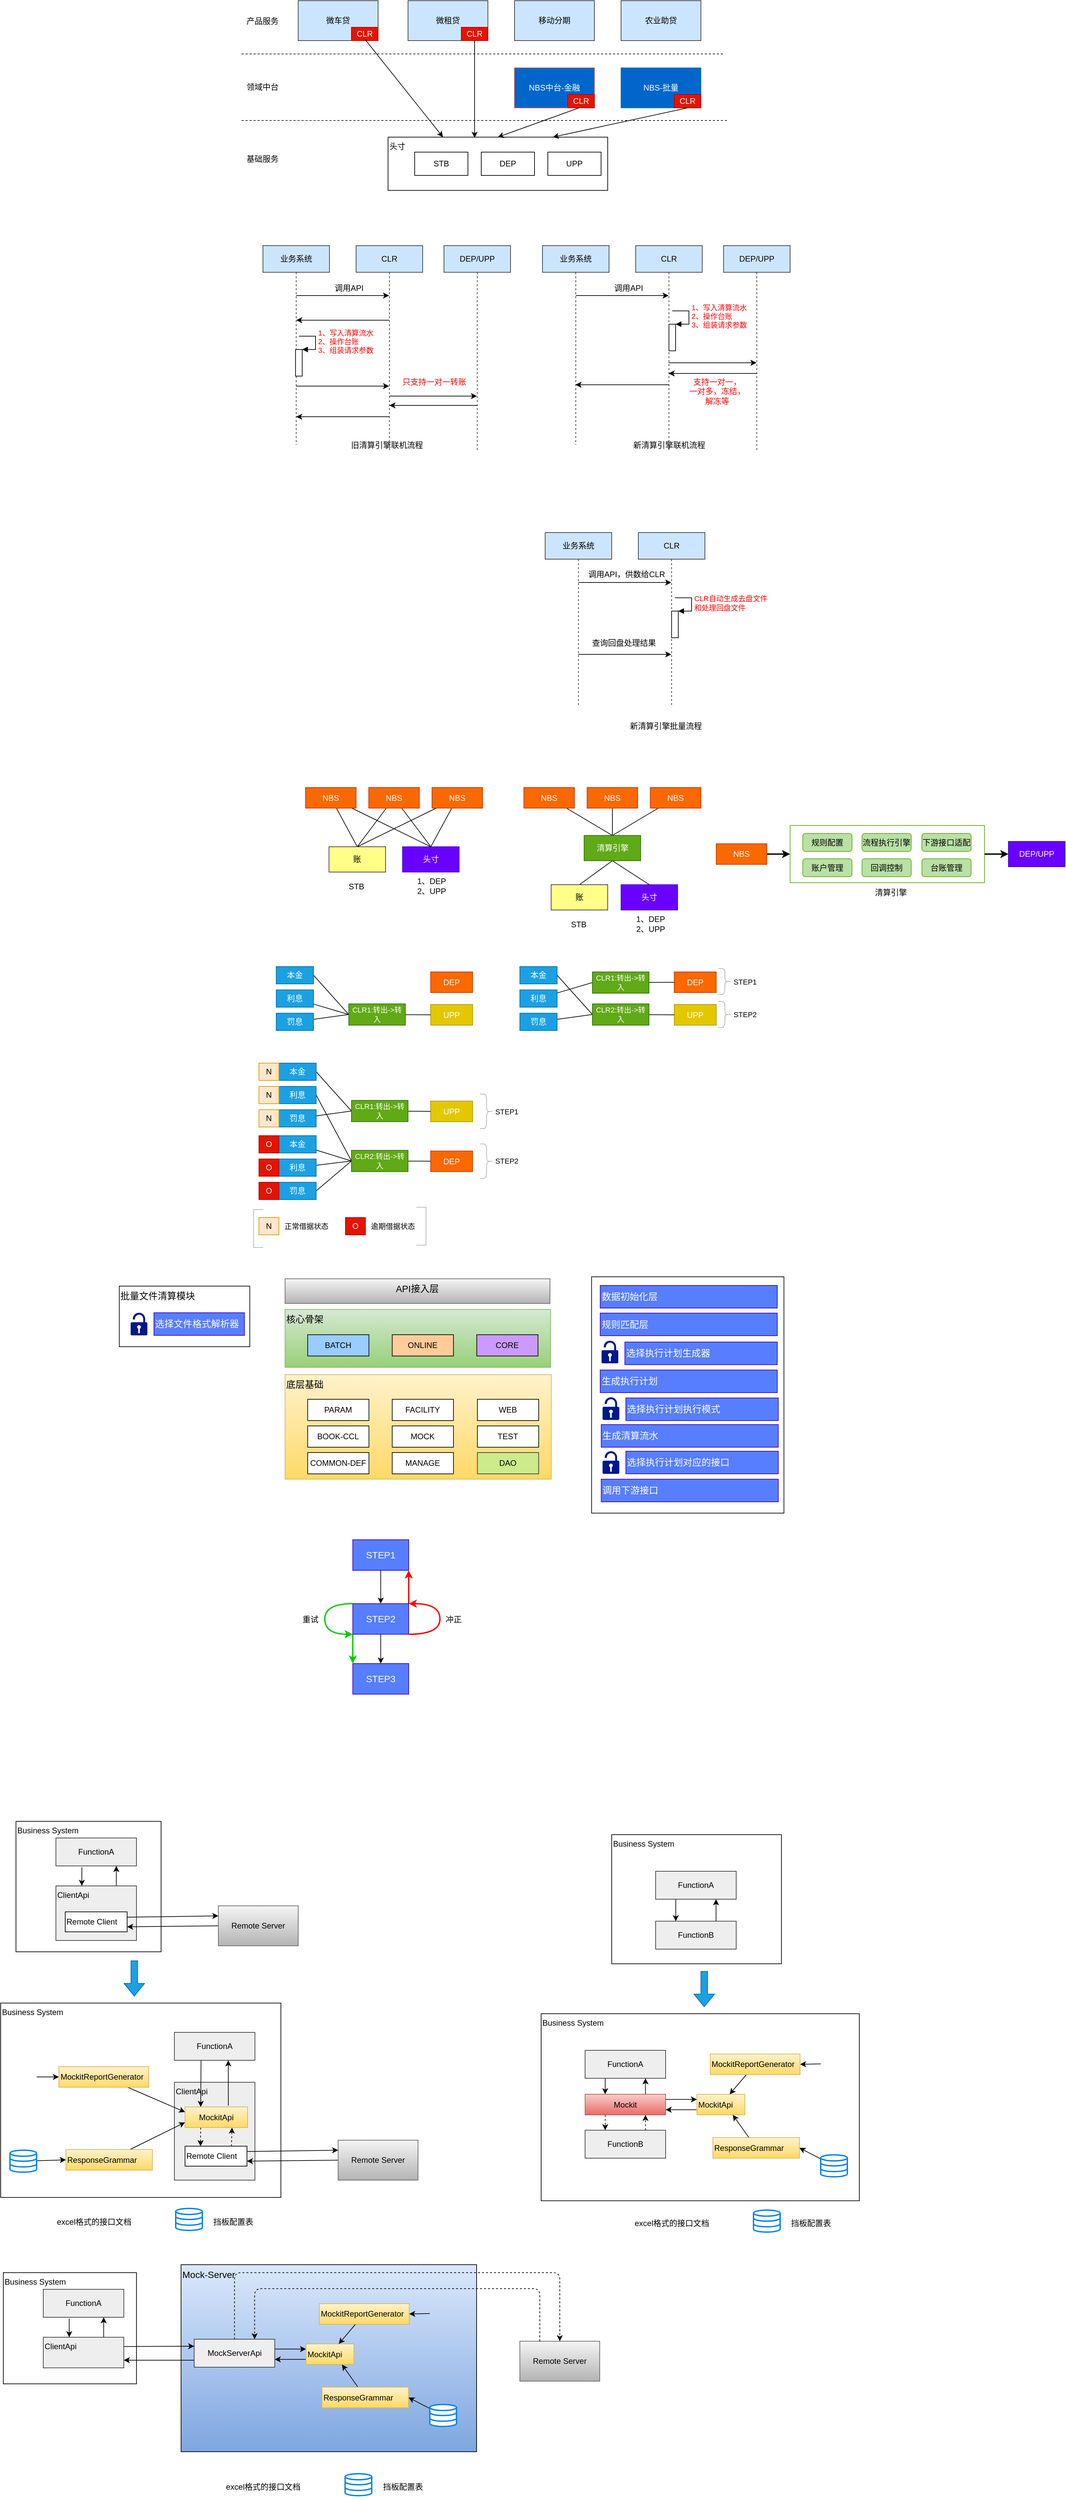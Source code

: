 <mxfile version="12.8.5" type="github">
  <diagram id="a1tYPp3BrUKqBEwflOAb" name="第 1 页">
    <mxGraphModel dx="1821" dy="755" grid="0" gridSize="10" guides="1" tooltips="1" connect="1" arrows="1" fold="1" page="0" pageScale="1" pageWidth="827" pageHeight="1169" math="0" shadow="0">
      <root>
        <mxCell id="0" />
        <mxCell id="1" parent="0" />
        <mxCell id="HAGtQlbg4gLDIdmnw0bv-67" value="Business System" style="rounded=0;whiteSpace=wrap;html=1;align=left;verticalAlign=top;" vertex="1" parent="1">
          <mxGeometry x="-319" y="3035" width="218" height="196" as="geometry" />
        </mxCell>
        <mxCell id="HAGtQlbg4gLDIdmnw0bv-36" value="Business System" style="rounded=0;whiteSpace=wrap;html=1;align=left;verticalAlign=top;" vertex="1" parent="1">
          <mxGeometry x="576" y="3055" width="255" height="194" as="geometry" />
        </mxCell>
        <mxCell id="z7BArUK1gWUJ_uSvDdDJ-170" value="批量文件清算模块" style="rounded=0;whiteSpace=wrap;html=1;fontSize=14;align=left;verticalAlign=top;" parent="1" vertex="1">
          <mxGeometry x="-163.75" y="2231" width="196" height="91" as="geometry" />
        </mxCell>
        <mxCell id="M3d5OWu_3yA432DnbDmX-1" value="微车贷" style="rounded=0;whiteSpace=wrap;html=1;fillColor=#cce5ff;strokeColor=#36393d;" parent="1" vertex="1">
          <mxGeometry x="105" y="300" width="120" height="60" as="geometry" />
        </mxCell>
        <mxCell id="M3d5OWu_3yA432DnbDmX-2" value="微租贷" style="rounded=0;whiteSpace=wrap;html=1;fillColor=#cce5ff;strokeColor=#36393d;" parent="1" vertex="1">
          <mxGeometry x="270" y="300" width="120" height="60" as="geometry" />
        </mxCell>
        <mxCell id="M3d5OWu_3yA432DnbDmX-3" value="CLR" style="rounded=0;whiteSpace=wrap;html=1;fillColor=#e51400;strokeColor=#B20000;fontColor=#ffffff;" parent="1" vertex="1">
          <mxGeometry x="185" y="340" width="40" height="20" as="geometry" />
        </mxCell>
        <mxCell id="M3d5OWu_3yA432DnbDmX-4" value="CLR" style="rounded=0;whiteSpace=wrap;html=1;fillColor=#e51400;strokeColor=#B20000;fontColor=#ffffff;" parent="1" vertex="1">
          <mxGeometry x="350" y="340" width="40" height="20" as="geometry" />
        </mxCell>
        <mxCell id="M3d5OWu_3yA432DnbDmX-5" value="" style="endArrow=none;dashed=1;html=1;" parent="1" edge="1">
          <mxGeometry width="50" height="50" relative="1" as="geometry">
            <mxPoint x="20" y="380" as="sourcePoint" />
            <mxPoint x="745" y="380" as="targetPoint" />
          </mxGeometry>
        </mxCell>
        <mxCell id="M3d5OWu_3yA432DnbDmX-6" value="NBS中台-金融" style="rounded=0;whiteSpace=wrap;html=1;fillColor=#0066CC;strokeColor=#b85450;fontColor=#FFFFFF;" parent="1" vertex="1">
          <mxGeometry x="430" y="401" width="120" height="60" as="geometry" />
        </mxCell>
        <mxCell id="M3d5OWu_3yA432DnbDmX-7" value="NBS-批量" style="rounded=0;whiteSpace=wrap;html=1;fillColor=#0066CC;strokeColor=#006EAF;fontColor=#ffffff;" parent="1" vertex="1">
          <mxGeometry x="590" y="401" width="120" height="60" as="geometry" />
        </mxCell>
        <mxCell id="M3d5OWu_3yA432DnbDmX-8" value="CLR" style="rounded=0;whiteSpace=wrap;html=1;fillColor=#e51400;strokeColor=#B20000;fontColor=#ffffff;" parent="1" vertex="1">
          <mxGeometry x="510" y="441" width="40" height="20" as="geometry" />
        </mxCell>
        <mxCell id="M3d5OWu_3yA432DnbDmX-9" value="CLR" style="rounded=0;whiteSpace=wrap;html=1;fillColor=#e51400;strokeColor=#B20000;fontColor=#ffffff;" parent="1" vertex="1">
          <mxGeometry x="670" y="441" width="40" height="20" as="geometry" />
        </mxCell>
        <mxCell id="M3d5OWu_3yA432DnbDmX-10" value="移动分期" style="rounded=0;whiteSpace=wrap;html=1;fillColor=#cce5ff;strokeColor=#36393d;" parent="1" vertex="1">
          <mxGeometry x="430" y="300" width="120" height="60" as="geometry" />
        </mxCell>
        <mxCell id="M3d5OWu_3yA432DnbDmX-12" value="农业助贷" style="rounded=0;whiteSpace=wrap;html=1;fillColor=#cce5ff;strokeColor=#36393d;" parent="1" vertex="1">
          <mxGeometry x="590" y="300" width="120" height="60" as="geometry" />
        </mxCell>
        <mxCell id="M3d5OWu_3yA432DnbDmX-13" value="" style="endArrow=none;dashed=1;html=1;" parent="1" edge="1">
          <mxGeometry width="50" height="50" relative="1" as="geometry">
            <mxPoint x="20" y="480" as="sourcePoint" />
            <mxPoint x="750" y="480" as="targetPoint" />
          </mxGeometry>
        </mxCell>
        <mxCell id="M3d5OWu_3yA432DnbDmX-19" value="头寸" style="rounded=0;whiteSpace=wrap;html=1;align=left;verticalAlign=top;" parent="1" vertex="1">
          <mxGeometry x="240" y="505" width="330" height="80" as="geometry" />
        </mxCell>
        <mxCell id="M3d5OWu_3yA432DnbDmX-20" value="STB" style="rounded=0;whiteSpace=wrap;html=1;align=center;" parent="1" vertex="1">
          <mxGeometry x="280" y="527.5" width="80" height="35" as="geometry" />
        </mxCell>
        <mxCell id="M3d5OWu_3yA432DnbDmX-21" value="DEP" style="rounded=0;whiteSpace=wrap;html=1;align=center;" parent="1" vertex="1">
          <mxGeometry x="380" y="527.5" width="80" height="35" as="geometry" />
        </mxCell>
        <mxCell id="M3d5OWu_3yA432DnbDmX-22" value="UPP" style="rounded=0;whiteSpace=wrap;html=1;align=center;" parent="1" vertex="1">
          <mxGeometry x="480" y="527.5" width="80" height="35" as="geometry" />
        </mxCell>
        <mxCell id="M3d5OWu_3yA432DnbDmX-23" value="" style="endArrow=classic;html=1;fontColor=#FFFFFF;exitX=0.842;exitY=0.983;exitDx=0;exitDy=0;exitPerimeter=0;entryX=0.25;entryY=0;entryDx=0;entryDy=0;" parent="1" source="M3d5OWu_3yA432DnbDmX-1" target="M3d5OWu_3yA432DnbDmX-19" edge="1">
          <mxGeometry width="50" height="50" relative="1" as="geometry">
            <mxPoint x="390" y="430" as="sourcePoint" />
            <mxPoint x="440" y="380" as="targetPoint" />
          </mxGeometry>
        </mxCell>
        <mxCell id="M3d5OWu_3yA432DnbDmX-24" value="" style="endArrow=classic;html=1;fontColor=#FFFFFF;exitX=0.5;exitY=1;exitDx=0;exitDy=0;entryX=0.394;entryY=0.013;entryDx=0;entryDy=0;entryPerimeter=0;" parent="1" source="M3d5OWu_3yA432DnbDmX-4" target="M3d5OWu_3yA432DnbDmX-19" edge="1">
          <mxGeometry width="50" height="50" relative="1" as="geometry">
            <mxPoint x="206.04" y="358.98" as="sourcePoint" />
            <mxPoint x="322.5" y="505" as="targetPoint" />
          </mxGeometry>
        </mxCell>
        <mxCell id="M3d5OWu_3yA432DnbDmX-25" value="" style="endArrow=classic;html=1;fontColor=#FFFFFF;exitX=0.808;exitY=1;exitDx=0;exitDy=0;entryX=0.5;entryY=0;entryDx=0;entryDy=0;exitPerimeter=0;" parent="1" source="M3d5OWu_3yA432DnbDmX-6" edge="1">
          <mxGeometry width="50" height="50" relative="1" as="geometry">
            <mxPoint x="370" y="360" as="sourcePoint" />
            <mxPoint x="405" y="505" as="targetPoint" />
          </mxGeometry>
        </mxCell>
        <mxCell id="M3d5OWu_3yA432DnbDmX-26" value="" style="endArrow=classic;html=1;fontColor=#FFFFFF;exitX=0.5;exitY=1;exitDx=0;exitDy=0;entryX=0.75;entryY=0;entryDx=0;entryDy=0;" parent="1" source="M3d5OWu_3yA432DnbDmX-9" target="M3d5OWu_3yA432DnbDmX-19" edge="1">
          <mxGeometry width="50" height="50" relative="1" as="geometry">
            <mxPoint x="526.96" y="461" as="sourcePoint" />
            <mxPoint x="405" y="505" as="targetPoint" />
          </mxGeometry>
        </mxCell>
        <mxCell id="M3d5OWu_3yA432DnbDmX-28" value="产品服务" style="text;html=1;align=center;verticalAlign=middle;resizable=0;points=[];autosize=1;fontColor=#000000;" parent="1" vertex="1">
          <mxGeometry x="21" y="321" width="60" height="20" as="geometry" />
        </mxCell>
        <mxCell id="M3d5OWu_3yA432DnbDmX-29" value="领域中台" style="text;html=1;align=center;verticalAlign=middle;resizable=0;points=[];autosize=1;fontColor=#000000;" parent="1" vertex="1">
          <mxGeometry x="21" y="420" width="60" height="20" as="geometry" />
        </mxCell>
        <mxCell id="M3d5OWu_3yA432DnbDmX-30" value="基础服务" style="text;html=1;align=center;verticalAlign=middle;resizable=0;points=[];autosize=1;fontColor=#000000;" parent="1" vertex="1">
          <mxGeometry x="21" y="527.5" width="60" height="20" as="geometry" />
        </mxCell>
        <mxCell id="M3d5OWu_3yA432DnbDmX-42" style="edgeStyle=orthogonalEdgeStyle;rounded=0;orthogonalLoop=1;jettySize=auto;html=1;fontColor=#000000;" parent="1" source="M3d5OWu_3yA432DnbDmX-39" target="M3d5OWu_3yA432DnbDmX-40" edge="1">
          <mxGeometry relative="1" as="geometry">
            <Array as="points">
              <mxPoint x="184" y="743" />
              <mxPoint x="184" y="743" />
            </Array>
          </mxGeometry>
        </mxCell>
        <mxCell id="M3d5OWu_3yA432DnbDmX-54" style="edgeStyle=orthogonalEdgeStyle;rounded=0;orthogonalLoop=1;jettySize=auto;html=1;fontColor=#000000;" parent="1" source="M3d5OWu_3yA432DnbDmX-39" target="M3d5OWu_3yA432DnbDmX-40" edge="1">
          <mxGeometry relative="1" as="geometry">
            <Array as="points">
              <mxPoint x="164" y="879" />
              <mxPoint x="164" y="879" />
            </Array>
          </mxGeometry>
        </mxCell>
        <mxCell id="M3d5OWu_3yA432DnbDmX-39" value="业务系统" style="shape=umlLifeline;perimeter=lifelinePerimeter;whiteSpace=wrap;html=1;container=1;collapsible=0;recursiveResize=0;outlineConnect=0;align=center;fillColor=#cce5ff;strokeColor=#36393d;" parent="1" vertex="1">
          <mxGeometry x="52" y="668" width="100" height="299" as="geometry" />
        </mxCell>
        <mxCell id="M3d5OWu_3yA432DnbDmX-50" value="" style="html=1;points=[];perimeter=orthogonalPerimeter;align=center;" parent="M3d5OWu_3yA432DnbDmX-39" vertex="1">
          <mxGeometry x="49" y="156" width="10" height="40" as="geometry" />
        </mxCell>
        <mxCell id="M3d5OWu_3yA432DnbDmX-51" value="1、写入清算流水&lt;br&gt;2、操作台账&lt;br&gt;3、组装请求参数" style="edgeStyle=orthogonalEdgeStyle;html=1;align=left;spacingLeft=2;endArrow=block;rounded=0;entryX=1;entryY=0;fontColor=#FF0000;" parent="M3d5OWu_3yA432DnbDmX-39" target="M3d5OWu_3yA432DnbDmX-50" edge="1">
          <mxGeometry relative="1" as="geometry">
            <mxPoint x="54" y="136" as="sourcePoint" />
            <Array as="points">
              <mxPoint x="79" y="136" />
            </Array>
          </mxGeometry>
        </mxCell>
        <mxCell id="M3d5OWu_3yA432DnbDmX-44" style="edgeStyle=orthogonalEdgeStyle;rounded=0;orthogonalLoop=1;jettySize=auto;html=1;fontColor=#000000;" parent="1" source="M3d5OWu_3yA432DnbDmX-40" target="M3d5OWu_3yA432DnbDmX-39" edge="1">
          <mxGeometry relative="1" as="geometry">
            <Array as="points">
              <mxPoint x="170" y="780" />
              <mxPoint x="170" y="780" />
            </Array>
          </mxGeometry>
        </mxCell>
        <mxCell id="M3d5OWu_3yA432DnbDmX-55" style="edgeStyle=orthogonalEdgeStyle;rounded=0;orthogonalLoop=1;jettySize=auto;html=1;fontColor=#000000;" parent="1" source="M3d5OWu_3yA432DnbDmX-40" target="M3d5OWu_3yA432DnbDmX-41" edge="1">
          <mxGeometry relative="1" as="geometry">
            <Array as="points">
              <mxPoint x="302" y="894" />
              <mxPoint x="302" y="894" />
            </Array>
          </mxGeometry>
        </mxCell>
        <mxCell id="M3d5OWu_3yA432DnbDmX-40" value="CLR" style="shape=umlLifeline;perimeter=lifelinePerimeter;whiteSpace=wrap;html=1;container=1;collapsible=0;recursiveResize=0;outlineConnect=0;align=center;fillColor=#cce5ff;strokeColor=#36393d;" parent="1" vertex="1">
          <mxGeometry x="192" y="668" width="100" height="309" as="geometry" />
        </mxCell>
        <mxCell id="M3d5OWu_3yA432DnbDmX-56" style="edgeStyle=orthogonalEdgeStyle;rounded=0;orthogonalLoop=1;jettySize=auto;html=1;fontColor=#000000;" parent="1" source="M3d5OWu_3yA432DnbDmX-40" target="M3d5OWu_3yA432DnbDmX-39" edge="1">
          <mxGeometry relative="1" as="geometry">
            <mxPoint x="252" y="952" as="sourcePoint" />
            <Array as="points">
              <mxPoint x="163" y="925" />
              <mxPoint x="163" y="925" />
            </Array>
          </mxGeometry>
        </mxCell>
        <mxCell id="M3d5OWu_3yA432DnbDmX-57" style="edgeStyle=orthogonalEdgeStyle;rounded=0;orthogonalLoop=1;jettySize=auto;html=1;fontColor=#000000;" parent="1" source="M3d5OWu_3yA432DnbDmX-41" target="M3d5OWu_3yA432DnbDmX-40" edge="1">
          <mxGeometry relative="1" as="geometry">
            <Array as="points">
              <mxPoint x="310" y="908" />
              <mxPoint x="310" y="908" />
            </Array>
          </mxGeometry>
        </mxCell>
        <mxCell id="M3d5OWu_3yA432DnbDmX-41" value="DEP/UPP" style="shape=umlLifeline;perimeter=lifelinePerimeter;whiteSpace=wrap;html=1;container=1;collapsible=0;recursiveResize=0;outlineConnect=0;align=center;fillColor=#cce5ff;strokeColor=#36393d;" parent="1" vertex="1">
          <mxGeometry x="324" y="668" width="100" height="309" as="geometry" />
        </mxCell>
        <mxCell id="M3d5OWu_3yA432DnbDmX-43" value="调用API" style="text;html=1;align=center;verticalAlign=middle;resizable=0;points=[];autosize=1;fontColor=#000000;" parent="1" vertex="1">
          <mxGeometry x="155" y="723" width="52" height="18" as="geometry" />
        </mxCell>
        <mxCell id="M3d5OWu_3yA432DnbDmX-58" style="edgeStyle=orthogonalEdgeStyle;rounded=0;orthogonalLoop=1;jettySize=auto;html=1;fontColor=#000000;" parent="1" source="M3d5OWu_3yA432DnbDmX-60" target="M3d5OWu_3yA432DnbDmX-65" edge="1">
          <mxGeometry relative="1" as="geometry">
            <Array as="points">
              <mxPoint x="604" y="743" />
              <mxPoint x="604" y="743" />
            </Array>
          </mxGeometry>
        </mxCell>
        <mxCell id="M3d5OWu_3yA432DnbDmX-60" value="业务系统" style="shape=umlLifeline;perimeter=lifelinePerimeter;whiteSpace=wrap;html=1;container=1;collapsible=0;recursiveResize=0;outlineConnect=0;align=center;fillColor=#cce5ff;strokeColor=#36393d;" parent="1" vertex="1">
          <mxGeometry x="472" y="668" width="100" height="299" as="geometry" />
        </mxCell>
        <mxCell id="M3d5OWu_3yA432DnbDmX-64" style="edgeStyle=orthogonalEdgeStyle;rounded=0;orthogonalLoop=1;jettySize=auto;html=1;fontColor=#000000;" parent="1" edge="1">
          <mxGeometry relative="1" as="geometry">
            <mxPoint x="661.5" y="844" as="sourcePoint" />
            <mxPoint x="793.5" y="844" as="targetPoint" />
            <Array as="points">
              <mxPoint x="721" y="844" />
              <mxPoint x="721" y="844" />
            </Array>
          </mxGeometry>
        </mxCell>
        <mxCell id="M3d5OWu_3yA432DnbDmX-65" value="CLR" style="shape=umlLifeline;perimeter=lifelinePerimeter;whiteSpace=wrap;html=1;container=1;collapsible=0;recursiveResize=0;outlineConnect=0;align=center;fillColor=#cce5ff;strokeColor=#36393d;" parent="1" vertex="1">
          <mxGeometry x="612" y="668" width="100" height="309" as="geometry" />
        </mxCell>
        <mxCell id="M3d5OWu_3yA432DnbDmX-61" value="" style="html=1;points=[];perimeter=orthogonalPerimeter;align=center;" parent="M3d5OWu_3yA432DnbDmX-65" vertex="1">
          <mxGeometry x="50" y="118" width="10" height="40" as="geometry" />
        </mxCell>
        <mxCell id="M3d5OWu_3yA432DnbDmX-62" value="1、写入清算流水&lt;br&gt;2、操作台账&lt;br&gt;3、组装请求参数" style="edgeStyle=orthogonalEdgeStyle;html=1;align=left;spacingLeft=2;endArrow=block;rounded=0;entryX=1;entryY=0;fontColor=#FF0000;" parent="M3d5OWu_3yA432DnbDmX-65" target="M3d5OWu_3yA432DnbDmX-61" edge="1">
          <mxGeometry relative="1" as="geometry">
            <mxPoint x="55" y="98" as="sourcePoint" />
            <Array as="points">
              <mxPoint x="80" y="98" />
            </Array>
          </mxGeometry>
        </mxCell>
        <mxCell id="M3d5OWu_3yA432DnbDmX-66" style="edgeStyle=orthogonalEdgeStyle;rounded=0;orthogonalLoop=1;jettySize=auto;html=1;fontColor=#000000;" parent="1" edge="1">
          <mxGeometry relative="1" as="geometry">
            <mxPoint x="661.5" y="877" as="sourcePoint" />
            <mxPoint x="521.5" y="877" as="targetPoint" />
            <Array as="points">
              <mxPoint x="597" y="877" />
              <mxPoint x="597" y="877" />
            </Array>
          </mxGeometry>
        </mxCell>
        <mxCell id="M3d5OWu_3yA432DnbDmX-67" style="edgeStyle=orthogonalEdgeStyle;rounded=0;orthogonalLoop=1;jettySize=auto;html=1;fontColor=#000000;" parent="1" edge="1">
          <mxGeometry relative="1" as="geometry">
            <mxPoint x="793.5" y="860" as="sourcePoint" />
            <mxPoint x="661.5" y="860" as="targetPoint" />
            <Array as="points">
              <mxPoint x="719" y="860" />
              <mxPoint x="719" y="860" />
            </Array>
          </mxGeometry>
        </mxCell>
        <mxCell id="M3d5OWu_3yA432DnbDmX-68" value="DEP/UPP" style="shape=umlLifeline;perimeter=lifelinePerimeter;whiteSpace=wrap;html=1;container=1;collapsible=0;recursiveResize=0;outlineConnect=0;align=center;fillColor=#cce5ff;strokeColor=#36393d;" parent="1" vertex="1">
          <mxGeometry x="744" y="668" width="100" height="309" as="geometry" />
        </mxCell>
        <mxCell id="M3d5OWu_3yA432DnbDmX-69" value="调用API" style="text;html=1;align=center;verticalAlign=middle;resizable=0;points=[];autosize=1;fontColor=#000000;" parent="1" vertex="1">
          <mxGeometry x="575" y="723" width="52" height="18" as="geometry" />
        </mxCell>
        <mxCell id="M3d5OWu_3yA432DnbDmX-70" value="旧清算引擎联机流程" style="text;html=1;align=center;verticalAlign=middle;resizable=0;points=[];autosize=1;fontColor=#000000;" parent="1" vertex="1">
          <mxGeometry x="179" y="959" width="118" height="18" as="geometry" />
        </mxCell>
        <mxCell id="M3d5OWu_3yA432DnbDmX-73" value="只支持一对一转账" style="text;html=1;align=center;verticalAlign=middle;resizable=0;points=[];autosize=1;fontColor=#FF0000;" parent="1" vertex="1">
          <mxGeometry x="256" y="864" width="106" height="18" as="geometry" />
        </mxCell>
        <mxCell id="M3d5OWu_3yA432DnbDmX-74" value="新清算引擎联机流程" style="text;html=1;align=center;verticalAlign=middle;resizable=0;points=[];autosize=1;fontColor=#000000;" parent="1" vertex="1">
          <mxGeometry x="603" y="959" width="118" height="18" as="geometry" />
        </mxCell>
        <mxCell id="M3d5OWu_3yA432DnbDmX-76" value="&lt;div&gt;支持一对一，&lt;/div&gt;&lt;div&gt;一对多，冻结，&lt;/div&gt;&lt;div&gt;解冻等&lt;br&gt;&lt;/div&gt;" style="text;html=1;align=center;verticalAlign=middle;resizable=0;points=[];autosize=1;fontColor=#FF0000;" parent="1" vertex="1">
          <mxGeometry x="687" y="864" width="94" height="46" as="geometry" />
        </mxCell>
        <mxCell id="M3d5OWu_3yA432DnbDmX-77" style="edgeStyle=orthogonalEdgeStyle;rounded=0;orthogonalLoop=1;jettySize=auto;html=1;fontColor=#000000;" parent="1" source="M3d5OWu_3yA432DnbDmX-78" target="M3d5OWu_3yA432DnbDmX-80" edge="1">
          <mxGeometry relative="1" as="geometry">
            <Array as="points">
              <mxPoint x="608" y="1174" />
              <mxPoint x="608" y="1174" />
            </Array>
          </mxGeometry>
        </mxCell>
        <mxCell id="M3d5OWu_3yA432DnbDmX-89" style="edgeStyle=orthogonalEdgeStyle;rounded=0;orthogonalLoop=1;jettySize=auto;html=1;fontColor=#FF0000;" parent="1" source="M3d5OWu_3yA432DnbDmX-78" target="M3d5OWu_3yA432DnbDmX-80" edge="1">
          <mxGeometry relative="1" as="geometry">
            <Array as="points">
              <mxPoint x="595" y="1282" />
              <mxPoint x="595" y="1282" />
            </Array>
          </mxGeometry>
        </mxCell>
        <mxCell id="M3d5OWu_3yA432DnbDmX-78" value="业务系统" style="shape=umlLifeline;perimeter=lifelinePerimeter;whiteSpace=wrap;html=1;container=1;collapsible=0;recursiveResize=0;outlineConnect=0;align=center;fillColor=#cce5ff;strokeColor=#36393d;" parent="1" vertex="1">
          <mxGeometry x="476" y="1099" width="100" height="261" as="geometry" />
        </mxCell>
        <mxCell id="M3d5OWu_3yA432DnbDmX-80" value="CLR" style="shape=umlLifeline;perimeter=lifelinePerimeter;whiteSpace=wrap;html=1;container=1;collapsible=0;recursiveResize=0;outlineConnect=0;align=center;fillColor=#cce5ff;strokeColor=#36393d;" parent="1" vertex="1">
          <mxGeometry x="616" y="1099" width="100" height="262" as="geometry" />
        </mxCell>
        <mxCell id="M3d5OWu_3yA432DnbDmX-81" value="" style="html=1;points=[];perimeter=orthogonalPerimeter;align=center;" parent="M3d5OWu_3yA432DnbDmX-80" vertex="1">
          <mxGeometry x="50" y="118" width="10" height="40" as="geometry" />
        </mxCell>
        <mxCell id="M3d5OWu_3yA432DnbDmX-82" value="CLR自动生成去盘文件&lt;br&gt;和处理回盘文件" style="edgeStyle=orthogonalEdgeStyle;html=1;align=left;spacingLeft=2;endArrow=block;rounded=0;entryX=1;entryY=0;fontColor=#FF0000;" parent="M3d5OWu_3yA432DnbDmX-80" target="M3d5OWu_3yA432DnbDmX-81" edge="1">
          <mxGeometry relative="1" as="geometry">
            <mxPoint x="55" y="98" as="sourcePoint" />
            <Array as="points">
              <mxPoint x="80" y="98" />
            </Array>
          </mxGeometry>
        </mxCell>
        <mxCell id="M3d5OWu_3yA432DnbDmX-86" value="调用API，供数给CLR" style="text;html=1;align=center;verticalAlign=middle;resizable=0;points=[];autosize=1;fontColor=#000000;" parent="1" vertex="1">
          <mxGeometry x="535" y="1153" width="125" height="18" as="geometry" />
        </mxCell>
        <mxCell id="M3d5OWu_3yA432DnbDmX-87" value="新清算引擎批量流程" style="text;html=1;align=center;verticalAlign=middle;resizable=0;points=[];autosize=1;fontColor=#000000;" parent="1" vertex="1">
          <mxGeometry x="598" y="1381" width="118" height="18" as="geometry" />
        </mxCell>
        <mxCell id="M3d5OWu_3yA432DnbDmX-91" value="查询回盘处理结果" style="text;html=1;align=center;verticalAlign=middle;resizable=0;points=[];autosize=1;fontColor=#000000;" parent="1" vertex="1">
          <mxGeometry x="541" y="1256" width="106" height="18" as="geometry" />
        </mxCell>
        <mxCell id="z7BArUK1gWUJ_uSvDdDJ-9" style="rounded=0;orthogonalLoop=1;jettySize=auto;html=1;entryX=0.5;entryY=0;entryDx=0;entryDy=0;endArrow=none;endFill=0;" parent="1" source="z7BArUK1gWUJ_uSvDdDJ-1" target="z7BArUK1gWUJ_uSvDdDJ-8" edge="1">
          <mxGeometry relative="1" as="geometry" />
        </mxCell>
        <mxCell id="z7BArUK1gWUJ_uSvDdDJ-176" style="edgeStyle=none;rounded=0;orthogonalLoop=1;jettySize=auto;html=1;entryX=0.5;entryY=0;entryDx=0;entryDy=0;endArrow=none;endFill=0;fontSize=12;fontColor=#000000;" parent="1" source="z7BArUK1gWUJ_uSvDdDJ-1" target="z7BArUK1gWUJ_uSvDdDJ-174" edge="1">
          <mxGeometry relative="1" as="geometry" />
        </mxCell>
        <mxCell id="z7BArUK1gWUJ_uSvDdDJ-1" value="NBS" style="rounded=0;whiteSpace=wrap;html=1;fillColor=#fa6800;strokeColor=#C73500;fontColor=#ffffff;" parent="1" vertex="1">
          <mxGeometry x="116" y="1482" width="76" height="31" as="geometry" />
        </mxCell>
        <mxCell id="z7BArUK1gWUJ_uSvDdDJ-10" style="edgeStyle=none;rounded=0;orthogonalLoop=1;jettySize=auto;html=1;entryX=0.5;entryY=0;entryDx=0;entryDy=0;endArrow=none;endFill=0;" parent="1" source="z7BArUK1gWUJ_uSvDdDJ-4" target="z7BArUK1gWUJ_uSvDdDJ-8" edge="1">
          <mxGeometry relative="1" as="geometry" />
        </mxCell>
        <mxCell id="z7BArUK1gWUJ_uSvDdDJ-177" style="edgeStyle=none;rounded=0;orthogonalLoop=1;jettySize=auto;html=1;entryX=0.5;entryY=0;entryDx=0;entryDy=0;endArrow=none;endFill=0;fontSize=12;fontColor=#000000;" parent="1" source="z7BArUK1gWUJ_uSvDdDJ-4" target="z7BArUK1gWUJ_uSvDdDJ-174" edge="1">
          <mxGeometry relative="1" as="geometry" />
        </mxCell>
        <mxCell id="z7BArUK1gWUJ_uSvDdDJ-4" value="NBS" style="rounded=0;whiteSpace=wrap;html=1;fillColor=#fa6800;strokeColor=#C73500;fontColor=#ffffff;" parent="1" vertex="1">
          <mxGeometry x="211" y="1482" width="76" height="31" as="geometry" />
        </mxCell>
        <mxCell id="z7BArUK1gWUJ_uSvDdDJ-11" style="edgeStyle=none;rounded=0;orthogonalLoop=1;jettySize=auto;html=1;entryX=0.5;entryY=0;entryDx=0;entryDy=0;endArrow=none;endFill=0;" parent="1" source="z7BArUK1gWUJ_uSvDdDJ-5" target="z7BArUK1gWUJ_uSvDdDJ-8" edge="1">
          <mxGeometry relative="1" as="geometry" />
        </mxCell>
        <mxCell id="z7BArUK1gWUJ_uSvDdDJ-178" style="edgeStyle=none;rounded=0;orthogonalLoop=1;jettySize=auto;html=1;entryX=0.5;entryY=0;entryDx=0;entryDy=0;endArrow=none;endFill=0;fontSize=12;fontColor=#000000;" parent="1" source="z7BArUK1gWUJ_uSvDdDJ-5" target="z7BArUK1gWUJ_uSvDdDJ-174" edge="1">
          <mxGeometry relative="1" as="geometry" />
        </mxCell>
        <mxCell id="z7BArUK1gWUJ_uSvDdDJ-5" value="NBS" style="rounded=0;whiteSpace=wrap;html=1;fillColor=#fa6800;strokeColor=#C73500;fontColor=#ffffff;" parent="1" vertex="1">
          <mxGeometry x="306" y="1482" width="76" height="31" as="geometry" />
        </mxCell>
        <mxCell id="z7BArUK1gWUJ_uSvDdDJ-8" value="头寸" style="rounded=0;whiteSpace=wrap;html=1;align=center;verticalAlign=middle;fillColor=#6a00ff;strokeColor=#3700CC;fontColor=#ffffff;" parent="1" vertex="1">
          <mxGeometry x="261.75" y="1571" width="85" height="38" as="geometry" />
        </mxCell>
        <mxCell id="z7BArUK1gWUJ_uSvDdDJ-12" value="1、DEP&lt;br&gt;2、UPP" style="text;html=1;align=center;verticalAlign=middle;resizable=0;points=[];autosize=1;" parent="1" vertex="1">
          <mxGeometry x="278.25" y="1614" width="54" height="32" as="geometry" />
        </mxCell>
        <mxCell id="z7BArUK1gWUJ_uSvDdDJ-23" style="edgeStyle=none;rounded=0;orthogonalLoop=1;jettySize=auto;html=1;endArrow=none;endFill=0;entryX=0.5;entryY=0;entryDx=0;entryDy=0;" parent="1" source="z7BArUK1gWUJ_uSvDdDJ-14" target="z7BArUK1gWUJ_uSvDdDJ-22" edge="1">
          <mxGeometry relative="1" as="geometry" />
        </mxCell>
        <mxCell id="z7BArUK1gWUJ_uSvDdDJ-14" value="NBS" style="rounded=0;whiteSpace=wrap;html=1;fillColor=#fa6800;strokeColor=#C73500;fontColor=#ffffff;" parent="1" vertex="1">
          <mxGeometry x="444" y="1482" width="76" height="31" as="geometry" />
        </mxCell>
        <mxCell id="z7BArUK1gWUJ_uSvDdDJ-24" style="edgeStyle=none;rounded=0;orthogonalLoop=1;jettySize=auto;html=1;entryX=0.5;entryY=0;entryDx=0;entryDy=0;endArrow=none;endFill=0;" parent="1" source="z7BArUK1gWUJ_uSvDdDJ-16" target="z7BArUK1gWUJ_uSvDdDJ-22" edge="1">
          <mxGeometry relative="1" as="geometry" />
        </mxCell>
        <mxCell id="z7BArUK1gWUJ_uSvDdDJ-16" value="NBS" style="rounded=0;whiteSpace=wrap;html=1;fillColor=#fa6800;strokeColor=#C73500;fontColor=#ffffff;" parent="1" vertex="1">
          <mxGeometry x="539" y="1482" width="76" height="31" as="geometry" />
        </mxCell>
        <mxCell id="z7BArUK1gWUJ_uSvDdDJ-25" style="edgeStyle=none;rounded=0;orthogonalLoop=1;jettySize=auto;html=1;entryX=0.5;entryY=0;entryDx=0;entryDy=0;endArrow=none;endFill=0;" parent="1" source="z7BArUK1gWUJ_uSvDdDJ-18" target="z7BArUK1gWUJ_uSvDdDJ-22" edge="1">
          <mxGeometry relative="1" as="geometry" />
        </mxCell>
        <mxCell id="z7BArUK1gWUJ_uSvDdDJ-18" value="NBS" style="rounded=0;whiteSpace=wrap;html=1;fillColor=#fa6800;strokeColor=#C73500;fontColor=#ffffff;" parent="1" vertex="1">
          <mxGeometry x="634" y="1482" width="76" height="31" as="geometry" />
        </mxCell>
        <mxCell id="z7BArUK1gWUJ_uSvDdDJ-19" value="头寸" style="rounded=0;whiteSpace=wrap;html=1;align=center;verticalAlign=middle;fillColor=#6a00ff;strokeColor=#3700CC;fontColor=#ffffff;" parent="1" vertex="1">
          <mxGeometry x="590" y="1628" width="85" height="38" as="geometry" />
        </mxCell>
        <mxCell id="z7BArUK1gWUJ_uSvDdDJ-20" value="1、DEP&lt;br&gt;2、UPP" style="text;html=1;align=center;verticalAlign=middle;resizable=0;points=[];autosize=1;" parent="1" vertex="1">
          <mxGeometry x="606.5" y="1671" width="54" height="32" as="geometry" />
        </mxCell>
        <mxCell id="z7BArUK1gWUJ_uSvDdDJ-26" style="edgeStyle=none;rounded=0;orthogonalLoop=1;jettySize=auto;html=1;entryX=0.5;entryY=0;entryDx=0;entryDy=0;endArrow=none;endFill=0;exitX=0.5;exitY=1;exitDx=0;exitDy=0;" parent="1" source="z7BArUK1gWUJ_uSvDdDJ-22" target="z7BArUK1gWUJ_uSvDdDJ-19" edge="1">
          <mxGeometry relative="1" as="geometry">
            <mxPoint x="622.5" y="1594" as="sourcePoint" />
          </mxGeometry>
        </mxCell>
        <mxCell id="z7BArUK1gWUJ_uSvDdDJ-181" style="edgeStyle=none;rounded=0;orthogonalLoop=1;jettySize=auto;html=1;entryX=0.5;entryY=0;entryDx=0;entryDy=0;endArrow=none;endFill=0;fontSize=12;fontColor=#000000;exitX=0.5;exitY=1;exitDx=0;exitDy=0;" parent="1" source="z7BArUK1gWUJ_uSvDdDJ-22" target="z7BArUK1gWUJ_uSvDdDJ-179" edge="1">
          <mxGeometry relative="1" as="geometry" />
        </mxCell>
        <mxCell id="z7BArUK1gWUJ_uSvDdDJ-22" value="清算引擎" style="rounded=0;whiteSpace=wrap;html=1;align=center;verticalAlign=middle;fillColor=#60a917;strokeColor=#2D7600;fontColor=#ffffff;" parent="1" vertex="1">
          <mxGeometry x="534.5" y="1554" width="85" height="38" as="geometry" />
        </mxCell>
        <mxCell id="z7BArUK1gWUJ_uSvDdDJ-46" style="edgeStyle=none;rounded=0;orthogonalLoop=1;jettySize=auto;html=1;entryX=0;entryY=0.5;entryDx=0;entryDy=0;endArrow=none;endFill=0;fontSize=11;fontColor=#FFFFFF;exitX=1;exitY=0.5;exitDx=0;exitDy=0;" parent="1" source="z7BArUK1gWUJ_uSvDdDJ-28" target="z7BArUK1gWUJ_uSvDdDJ-45" edge="1">
          <mxGeometry relative="1" as="geometry" />
        </mxCell>
        <mxCell id="z7BArUK1gWUJ_uSvDdDJ-28" value="本金" style="rounded=0;whiteSpace=wrap;html=1;align=center;fillColor=#1ba1e2;strokeColor=#006EAF;fontColor=#ffffff;" parent="1" vertex="1">
          <mxGeometry x="72" y="1751" width="56" height="26" as="geometry" />
        </mxCell>
        <mxCell id="z7BArUK1gWUJ_uSvDdDJ-47" style="edgeStyle=none;rounded=0;orthogonalLoop=1;jettySize=auto;html=1;entryX=0;entryY=0.5;entryDx=0;entryDy=0;endArrow=none;endFill=0;fontSize=11;fontColor=#FFFFFF;" parent="1" source="z7BArUK1gWUJ_uSvDdDJ-29" target="z7BArUK1gWUJ_uSvDdDJ-45" edge="1">
          <mxGeometry relative="1" as="geometry" />
        </mxCell>
        <mxCell id="z7BArUK1gWUJ_uSvDdDJ-29" value="&lt;div&gt;利息&lt;br&gt;&lt;/div&gt;" style="rounded=0;whiteSpace=wrap;html=1;align=center;fillColor=#1ba1e2;strokeColor=#006EAF;fontColor=#ffffff;" parent="1" vertex="1">
          <mxGeometry x="72" y="1786" width="56" height="26" as="geometry" />
        </mxCell>
        <mxCell id="z7BArUK1gWUJ_uSvDdDJ-48" style="edgeStyle=none;rounded=0;orthogonalLoop=1;jettySize=auto;html=1;entryX=0;entryY=0.5;entryDx=0;entryDy=0;endArrow=none;endFill=0;fontSize=11;fontColor=#FFFFFF;" parent="1" source="z7BArUK1gWUJ_uSvDdDJ-30" target="z7BArUK1gWUJ_uSvDdDJ-45" edge="1">
          <mxGeometry relative="1" as="geometry" />
        </mxCell>
        <mxCell id="z7BArUK1gWUJ_uSvDdDJ-30" value="罚息" style="rounded=0;whiteSpace=wrap;html=1;align=center;fillColor=#1ba1e2;strokeColor=#006EAF;fontColor=#ffffff;" parent="1" vertex="1">
          <mxGeometry x="72" y="1821" width="56" height="26" as="geometry" />
        </mxCell>
        <mxCell id="HAGtQlbg4gLDIdmnw0bv-18" style="edgeStyle=orthogonalEdgeStyle;curved=1;orthogonalLoop=1;jettySize=auto;html=1;strokeColor=#000000;strokeWidth=2;" edge="1" parent="1" source="z7BArUK1gWUJ_uSvDdDJ-31" target="HAGtQlbg4gLDIdmnw0bv-16">
          <mxGeometry relative="1" as="geometry" />
        </mxCell>
        <mxCell id="z7BArUK1gWUJ_uSvDdDJ-31" value="" style="rounded=0;whiteSpace=wrap;html=1;align=center;strokeColor=#60A917;" parent="1" vertex="1">
          <mxGeometry x="844" y="1539" width="292" height="86" as="geometry" />
        </mxCell>
        <mxCell id="z7BArUK1gWUJ_uSvDdDJ-33" value="流程执行引擎" style="rounded=1;whiteSpace=wrap;html=1;strokeColor=#60A917;align=center;fillColor=#B9E0A5;" parent="1" vertex="1">
          <mxGeometry x="952" y="1551" width="74" height="27" as="geometry" />
        </mxCell>
        <mxCell id="z7BArUK1gWUJ_uSvDdDJ-35" value="下游接口适配" style="rounded=1;whiteSpace=wrap;html=1;strokeColor=#60A917;align=center;fillColor=#B9E0A5;" parent="1" vertex="1">
          <mxGeometry x="1042" y="1551" width="74" height="27" as="geometry" />
        </mxCell>
        <mxCell id="z7BArUK1gWUJ_uSvDdDJ-39" value="回调控制" style="rounded=1;whiteSpace=wrap;html=1;strokeColor=#60A917;align=center;fillColor=#B9E0A5;" parent="1" vertex="1">
          <mxGeometry x="952" y="1589" width="74" height="27" as="geometry" />
        </mxCell>
        <mxCell id="z7BArUK1gWUJ_uSvDdDJ-40" value="台账管理" style="rounded=1;whiteSpace=wrap;html=1;strokeColor=#60A917;align=center;fillColor=#B9E0A5;" parent="1" vertex="1">
          <mxGeometry x="1042" y="1589" width="74" height="27" as="geometry" />
        </mxCell>
        <mxCell id="z7BArUK1gWUJ_uSvDdDJ-41" value="规则配置" style="rounded=1;whiteSpace=wrap;html=1;strokeColor=#60A917;align=center;fillColor=#B9E0A5;" parent="1" vertex="1">
          <mxGeometry x="863" y="1551" width="74" height="27" as="geometry" />
        </mxCell>
        <mxCell id="z7BArUK1gWUJ_uSvDdDJ-42" value="账户管理" style="rounded=1;whiteSpace=wrap;html=1;strokeColor=#60A917;align=center;fillColor=#B9E0A5;" parent="1" vertex="1">
          <mxGeometry x="863" y="1589" width="74" height="27" as="geometry" />
        </mxCell>
        <mxCell id="z7BArUK1gWUJ_uSvDdDJ-43" value="DEP" style="rounded=0;whiteSpace=wrap;html=1;strokeColor=#C73500;fillColor=#fa6800;align=center;fontColor=#ffffff;" parent="1" vertex="1">
          <mxGeometry x="304" y="1759" width="63" height="31" as="geometry" />
        </mxCell>
        <mxCell id="z7BArUK1gWUJ_uSvDdDJ-44" value="UPP" style="rounded=0;whiteSpace=wrap;html=1;strokeColor=#B09500;fillColor=#e3c800;align=center;fontColor=#ffffff;" parent="1" vertex="1">
          <mxGeometry x="304" y="1808" width="63" height="31" as="geometry" />
        </mxCell>
        <mxCell id="z7BArUK1gWUJ_uSvDdDJ-49" style="edgeStyle=none;rounded=0;orthogonalLoop=1;jettySize=auto;html=1;entryX=0;entryY=0.5;entryDx=0;entryDy=0;endArrow=none;endFill=0;fontSize=11;fontColor=#FFFFFF;" parent="1" source="z7BArUK1gWUJ_uSvDdDJ-45" target="z7BArUK1gWUJ_uSvDdDJ-44" edge="1">
          <mxGeometry relative="1" as="geometry" />
        </mxCell>
        <mxCell id="z7BArUK1gWUJ_uSvDdDJ-45" value="CLR1:转出-&amp;gt;转入" style="rounded=0;whiteSpace=wrap;html=1;strokeColor=#2D7600;fillColor=#60a917;align=center;fontSize=11;fontColor=#ffffff;" parent="1" vertex="1">
          <mxGeometry x="181" y="1807" width="85" height="32" as="geometry" />
        </mxCell>
        <mxCell id="z7BArUK1gWUJ_uSvDdDJ-50" style="edgeStyle=none;rounded=0;orthogonalLoop=1;jettySize=auto;html=1;entryX=0;entryY=0.5;entryDx=0;entryDy=0;endArrow=none;endFill=0;fontSize=11;fontColor=#FFFFFF;exitX=1;exitY=0.5;exitDx=0;exitDy=0;" parent="1" source="z7BArUK1gWUJ_uSvDdDJ-51" target="z7BArUK1gWUJ_uSvDdDJ-59" edge="1">
          <mxGeometry relative="1" as="geometry" />
        </mxCell>
        <mxCell id="z7BArUK1gWUJ_uSvDdDJ-51" value="本金" style="rounded=0;whiteSpace=wrap;html=1;align=center;fillColor=#1ba1e2;strokeColor=#006EAF;fontColor=#ffffff;" parent="1" vertex="1">
          <mxGeometry x="438" y="1751" width="56" height="26" as="geometry" />
        </mxCell>
        <mxCell id="z7BArUK1gWUJ_uSvDdDJ-52" style="edgeStyle=none;rounded=0;orthogonalLoop=1;jettySize=auto;html=1;entryX=0;entryY=0.5;entryDx=0;entryDy=0;endArrow=none;endFill=0;fontSize=11;fontColor=#FFFFFF;" parent="1" source="z7BArUK1gWUJ_uSvDdDJ-53" target="z7BArUK1gWUJ_uSvDdDJ-60" edge="1">
          <mxGeometry relative="1" as="geometry" />
        </mxCell>
        <mxCell id="z7BArUK1gWUJ_uSvDdDJ-53" value="&lt;div&gt;利息&lt;br&gt;&lt;/div&gt;" style="rounded=0;whiteSpace=wrap;html=1;align=center;fillColor=#1ba1e2;strokeColor=#006EAF;fontColor=#ffffff;" parent="1" vertex="1">
          <mxGeometry x="438" y="1786" width="56" height="26" as="geometry" />
        </mxCell>
        <mxCell id="z7BArUK1gWUJ_uSvDdDJ-54" style="edgeStyle=none;rounded=0;orthogonalLoop=1;jettySize=auto;html=1;entryX=0;entryY=0.5;entryDx=0;entryDy=0;endArrow=none;endFill=0;fontSize=11;fontColor=#FFFFFF;" parent="1" source="z7BArUK1gWUJ_uSvDdDJ-55" target="z7BArUK1gWUJ_uSvDdDJ-59" edge="1">
          <mxGeometry relative="1" as="geometry" />
        </mxCell>
        <mxCell id="z7BArUK1gWUJ_uSvDdDJ-55" value="罚息" style="rounded=0;whiteSpace=wrap;html=1;align=center;fillColor=#1ba1e2;strokeColor=#006EAF;fontColor=#ffffff;" parent="1" vertex="1">
          <mxGeometry x="438" y="1821" width="56" height="26" as="geometry" />
        </mxCell>
        <mxCell id="z7BArUK1gWUJ_uSvDdDJ-56" value="DEP" style="rounded=0;whiteSpace=wrap;html=1;strokeColor=#C73500;fillColor=#fa6800;align=center;fontColor=#ffffff;" parent="1" vertex="1">
          <mxGeometry x="670" y="1759" width="63" height="31" as="geometry" />
        </mxCell>
        <mxCell id="z7BArUK1gWUJ_uSvDdDJ-57" value="UPP" style="rounded=0;whiteSpace=wrap;html=1;strokeColor=#B09500;fillColor=#e3c800;align=center;fontColor=#ffffff;" parent="1" vertex="1">
          <mxGeometry x="670" y="1808" width="63" height="31" as="geometry" />
        </mxCell>
        <mxCell id="z7BArUK1gWUJ_uSvDdDJ-58" style="edgeStyle=none;rounded=0;orthogonalLoop=1;jettySize=auto;html=1;entryX=0;entryY=0.5;entryDx=0;entryDy=0;endArrow=none;endFill=0;fontSize=11;fontColor=#FFFFFF;" parent="1" source="z7BArUK1gWUJ_uSvDdDJ-59" target="z7BArUK1gWUJ_uSvDdDJ-57" edge="1">
          <mxGeometry relative="1" as="geometry" />
        </mxCell>
        <mxCell id="z7BArUK1gWUJ_uSvDdDJ-59" value="CLR2:转出-&amp;gt;转入" style="rounded=0;whiteSpace=wrap;html=1;strokeColor=#2D7600;fillColor=#60a917;align=center;fontSize=11;fontColor=#ffffff;" parent="1" vertex="1">
          <mxGeometry x="547" y="1807" width="85" height="32" as="geometry" />
        </mxCell>
        <mxCell id="z7BArUK1gWUJ_uSvDdDJ-61" style="edgeStyle=none;rounded=0;orthogonalLoop=1;jettySize=auto;html=1;endArrow=none;endFill=0;fontSize=11;fontColor=#FFFFFF;" parent="1" source="z7BArUK1gWUJ_uSvDdDJ-60" target="z7BArUK1gWUJ_uSvDdDJ-56" edge="1">
          <mxGeometry relative="1" as="geometry" />
        </mxCell>
        <mxCell id="z7BArUK1gWUJ_uSvDdDJ-60" value="CLR1:转出-&amp;gt;转入" style="rounded=0;whiteSpace=wrap;html=1;strokeColor=#2D7600;fillColor=#60a917;align=center;fontSize=11;fontColor=#ffffff;" parent="1" vertex="1">
          <mxGeometry x="547" y="1759" width="85" height="32" as="geometry" />
        </mxCell>
        <mxCell id="z7BArUK1gWUJ_uSvDdDJ-63" style="edgeStyle=none;rounded=0;orthogonalLoop=1;jettySize=auto;html=1;entryX=0;entryY=0.5;entryDx=0;entryDy=0;endArrow=none;endFill=0;fontSize=11;fontColor=#FFFFFF;exitX=1;exitY=0.5;exitDx=0;exitDy=0;" parent="1" source="z7BArUK1gWUJ_uSvDdDJ-64" target="z7BArUK1gWUJ_uSvDdDJ-72" edge="1">
          <mxGeometry relative="1" as="geometry" />
        </mxCell>
        <mxCell id="z7BArUK1gWUJ_uSvDdDJ-64" value="本金" style="rounded=0;whiteSpace=wrap;html=1;align=center;fillColor=#1ba1e2;strokeColor=#006EAF;fontColor=#ffffff;" parent="1" vertex="1">
          <mxGeometry x="76" y="1896" width="56" height="26" as="geometry" />
        </mxCell>
        <mxCell id="z7BArUK1gWUJ_uSvDdDJ-65" style="edgeStyle=none;rounded=0;orthogonalLoop=1;jettySize=auto;html=1;entryX=0;entryY=0.5;entryDx=0;entryDy=0;endArrow=none;endFill=0;fontSize=11;fontColor=#FFFFFF;exitX=1;exitY=0.5;exitDx=0;exitDy=0;" parent="1" source="z7BArUK1gWUJ_uSvDdDJ-66" target="z7BArUK1gWUJ_uSvDdDJ-82" edge="1">
          <mxGeometry relative="1" as="geometry" />
        </mxCell>
        <mxCell id="z7BArUK1gWUJ_uSvDdDJ-66" value="&lt;div&gt;利息&lt;br&gt;&lt;/div&gt;" style="rounded=0;whiteSpace=wrap;html=1;align=center;fillColor=#1ba1e2;strokeColor=#006EAF;fontColor=#ffffff;" parent="1" vertex="1">
          <mxGeometry x="76" y="1931" width="56" height="26" as="geometry" />
        </mxCell>
        <mxCell id="z7BArUK1gWUJ_uSvDdDJ-67" style="edgeStyle=none;rounded=0;orthogonalLoop=1;jettySize=auto;html=1;entryX=0;entryY=0.5;entryDx=0;entryDy=0;endArrow=none;endFill=0;fontSize=11;fontColor=#FFFFFF;" parent="1" source="z7BArUK1gWUJ_uSvDdDJ-68" target="z7BArUK1gWUJ_uSvDdDJ-72" edge="1">
          <mxGeometry relative="1" as="geometry" />
        </mxCell>
        <mxCell id="z7BArUK1gWUJ_uSvDdDJ-68" value="罚息" style="rounded=0;whiteSpace=wrap;html=1;align=center;fillColor=#1ba1e2;strokeColor=#006EAF;fontColor=#ffffff;" parent="1" vertex="1">
          <mxGeometry x="76" y="1966" width="56" height="26" as="geometry" />
        </mxCell>
        <mxCell id="z7BArUK1gWUJ_uSvDdDJ-69" value="DEP" style="rounded=0;whiteSpace=wrap;html=1;strokeColor=#C73500;fillColor=#fa6800;align=center;fontColor=#ffffff;" parent="1" vertex="1">
          <mxGeometry x="304" y="2028" width="63" height="31" as="geometry" />
        </mxCell>
        <mxCell id="z7BArUK1gWUJ_uSvDdDJ-70" value="UPP" style="rounded=0;whiteSpace=wrap;html=1;strokeColor=#B09500;fillColor=#e3c800;align=center;fontColor=#ffffff;" parent="1" vertex="1">
          <mxGeometry x="304" y="1953" width="63" height="31" as="geometry" />
        </mxCell>
        <mxCell id="z7BArUK1gWUJ_uSvDdDJ-84" style="edgeStyle=none;rounded=0;orthogonalLoop=1;jettySize=auto;html=1;entryX=0;entryY=0.5;entryDx=0;entryDy=0;endArrow=none;endFill=0;fontSize=11;fontColor=#FFFFFF;" parent="1" source="z7BArUK1gWUJ_uSvDdDJ-72" target="z7BArUK1gWUJ_uSvDdDJ-70" edge="1">
          <mxGeometry relative="1" as="geometry" />
        </mxCell>
        <mxCell id="z7BArUK1gWUJ_uSvDdDJ-72" value="CLR1:转出-&amp;gt;转入" style="rounded=0;whiteSpace=wrap;html=1;strokeColor=#2D7600;fillColor=#60a917;align=center;fontSize=11;fontColor=#ffffff;" parent="1" vertex="1">
          <mxGeometry x="185" y="1952" width="85" height="32" as="geometry" />
        </mxCell>
        <mxCell id="z7BArUK1gWUJ_uSvDdDJ-73" value="N" style="rounded=0;whiteSpace=wrap;html=1;align=center;fillColor=#ffe6cc;strokeColor=#d79b00;" parent="1" vertex="1">
          <mxGeometry x="46" y="1896" width="30" height="26" as="geometry" />
        </mxCell>
        <mxCell id="z7BArUK1gWUJ_uSvDdDJ-74" value="N" style="rounded=0;whiteSpace=wrap;html=1;align=center;fillColor=#ffe6cc;strokeColor=#d79b00;" parent="1" vertex="1">
          <mxGeometry x="46" y="1931" width="30" height="26" as="geometry" />
        </mxCell>
        <mxCell id="z7BArUK1gWUJ_uSvDdDJ-75" value="N" style="rounded=0;whiteSpace=wrap;html=1;align=center;fillColor=#ffe6cc;strokeColor=#d79b00;" parent="1" vertex="1">
          <mxGeometry x="46" y="1966" width="30" height="26" as="geometry" />
        </mxCell>
        <mxCell id="z7BArUK1gWUJ_uSvDdDJ-86" style="edgeStyle=none;rounded=0;orthogonalLoop=1;jettySize=auto;html=1;entryX=0;entryY=0.5;entryDx=0;entryDy=0;endArrow=none;endFill=0;fontSize=11;fontColor=#FFFFFF;" parent="1" source="z7BArUK1gWUJ_uSvDdDJ-76" target="z7BArUK1gWUJ_uSvDdDJ-82" edge="1">
          <mxGeometry relative="1" as="geometry" />
        </mxCell>
        <mxCell id="z7BArUK1gWUJ_uSvDdDJ-76" value="本金" style="rounded=0;whiteSpace=wrap;html=1;align=center;fillColor=#1ba1e2;strokeColor=#006EAF;fontColor=#ffffff;" parent="1" vertex="1">
          <mxGeometry x="76" y="2005" width="56" height="26" as="geometry" />
        </mxCell>
        <mxCell id="z7BArUK1gWUJ_uSvDdDJ-87" style="edgeStyle=none;rounded=0;orthogonalLoop=1;jettySize=auto;html=1;entryX=0;entryY=0.5;entryDx=0;entryDy=0;endArrow=none;endFill=0;fontSize=11;fontColor=#FFFFFF;" parent="1" source="z7BArUK1gWUJ_uSvDdDJ-77" target="z7BArUK1gWUJ_uSvDdDJ-82" edge="1">
          <mxGeometry relative="1" as="geometry" />
        </mxCell>
        <mxCell id="z7BArUK1gWUJ_uSvDdDJ-77" value="&lt;div&gt;利息&lt;br&gt;&lt;/div&gt;" style="rounded=0;whiteSpace=wrap;html=1;align=center;fillColor=#1ba1e2;strokeColor=#006EAF;fontColor=#ffffff;" parent="1" vertex="1">
          <mxGeometry x="76" y="2040" width="56" height="26" as="geometry" />
        </mxCell>
        <mxCell id="z7BArUK1gWUJ_uSvDdDJ-88" style="edgeStyle=none;rounded=0;orthogonalLoop=1;jettySize=auto;html=1;entryX=0;entryY=0.5;entryDx=0;entryDy=0;endArrow=none;endFill=0;fontSize=11;fontColor=#FFFFFF;exitX=1;exitY=0.5;exitDx=0;exitDy=0;" parent="1" source="z7BArUK1gWUJ_uSvDdDJ-78" target="z7BArUK1gWUJ_uSvDdDJ-82" edge="1">
          <mxGeometry relative="1" as="geometry" />
        </mxCell>
        <mxCell id="z7BArUK1gWUJ_uSvDdDJ-78" value="罚息" style="rounded=0;whiteSpace=wrap;html=1;align=center;fillColor=#1ba1e2;strokeColor=#006EAF;fontColor=#ffffff;" parent="1" vertex="1">
          <mxGeometry x="76" y="2075" width="56" height="26" as="geometry" />
        </mxCell>
        <mxCell id="z7BArUK1gWUJ_uSvDdDJ-79" value="O" style="rounded=0;whiteSpace=wrap;html=1;align=center;fillColor=#e51400;strokeColor=#B20000;fontColor=#ffffff;" parent="1" vertex="1">
          <mxGeometry x="46" y="2005" width="30" height="26" as="geometry" />
        </mxCell>
        <mxCell id="z7BArUK1gWUJ_uSvDdDJ-80" value="O" style="rounded=0;whiteSpace=wrap;html=1;align=center;fillColor=#e51400;strokeColor=#B20000;fontColor=#ffffff;" parent="1" vertex="1">
          <mxGeometry x="46" y="2040" width="30" height="26" as="geometry" />
        </mxCell>
        <mxCell id="z7BArUK1gWUJ_uSvDdDJ-81" value="O" style="rounded=0;whiteSpace=wrap;html=1;align=center;fillColor=#e51400;strokeColor=#B20000;fontColor=#ffffff;" parent="1" vertex="1">
          <mxGeometry x="46" y="2075" width="30" height="26" as="geometry" />
        </mxCell>
        <mxCell id="z7BArUK1gWUJ_uSvDdDJ-85" style="edgeStyle=none;rounded=0;orthogonalLoop=1;jettySize=auto;html=1;endArrow=none;endFill=0;fontSize=11;fontColor=#FFFFFF;" parent="1" source="z7BArUK1gWUJ_uSvDdDJ-82" target="z7BArUK1gWUJ_uSvDdDJ-69" edge="1">
          <mxGeometry relative="1" as="geometry" />
        </mxCell>
        <mxCell id="z7BArUK1gWUJ_uSvDdDJ-82" value="CLR2:转出-&amp;gt;转入" style="rounded=0;whiteSpace=wrap;html=1;strokeColor=#2D7600;fillColor=#60a917;align=center;fontSize=11;fontColor=#ffffff;" parent="1" vertex="1">
          <mxGeometry x="185" y="2027" width="85" height="32" as="geometry" />
        </mxCell>
        <mxCell id="z7BArUK1gWUJ_uSvDdDJ-89" value="N" style="rounded=0;whiteSpace=wrap;html=1;align=center;fillColor=#ffe6cc;strokeColor=#d79b00;" parent="1" vertex="1">
          <mxGeometry x="46" y="2128" width="30" height="26" as="geometry" />
        </mxCell>
        <mxCell id="z7BArUK1gWUJ_uSvDdDJ-90" value="正常借据状态" style="text;html=1;align=center;verticalAlign=middle;resizable=0;points=[];autosize=1;fontSize=11;fontColor=#000000;" parent="1" vertex="1">
          <mxGeometry x="79" y="2132.5" width="76" height="17" as="geometry" />
        </mxCell>
        <mxCell id="z7BArUK1gWUJ_uSvDdDJ-91" value="O" style="rounded=0;whiteSpace=wrap;html=1;align=center;fillColor=#e51400;strokeColor=#B20000;fontColor=#ffffff;" parent="1" vertex="1">
          <mxGeometry x="176" y="2128" width="30" height="26" as="geometry" />
        </mxCell>
        <mxCell id="z7BArUK1gWUJ_uSvDdDJ-92" value="逾期借据状态" style="text;html=1;align=center;verticalAlign=middle;resizable=0;points=[];autosize=1;fontSize=11;fontColor=#000000;" parent="1" vertex="1">
          <mxGeometry x="209" y="2132.5" width="76" height="17" as="geometry" />
        </mxCell>
        <mxCell id="z7BArUK1gWUJ_uSvDdDJ-93" value="" style="shape=partialRectangle;whiteSpace=wrap;html=1;bottom=1;right=1;left=1;top=0;fillColor=none;routingCenterX=-0.5;strokeColor=#B3B3B3;fontSize=11;fontColor=#000000;align=center;direction=south;" parent="1" vertex="1">
          <mxGeometry x="38" y="2116" width="14" height="57" as="geometry" />
        </mxCell>
        <mxCell id="z7BArUK1gWUJ_uSvDdDJ-94" value="" style="shape=partialRectangle;whiteSpace=wrap;html=1;bottom=1;right=1;left=1;top=0;fillColor=none;routingCenterX=-0.5;strokeColor=#B3B3B3;fontSize=11;fontColor=#000000;align=center;direction=north;" parent="1" vertex="1">
          <mxGeometry x="283" y="2112.5" width="14" height="57" as="geometry" />
        </mxCell>
        <mxCell id="z7BArUK1gWUJ_uSvDdDJ-95" value="" style="shape=curlyBracket;whiteSpace=wrap;html=1;rounded=1;strokeColor=#B3B3B3;fillColor=#B9E0A5;fontSize=11;fontColor=#000000;align=center;direction=west;" parent="1" vertex="1">
          <mxGeometry x="378" y="1942.5" width="20" height="52" as="geometry" />
        </mxCell>
        <mxCell id="z7BArUK1gWUJ_uSvDdDJ-96" value="" style="shape=curlyBracket;whiteSpace=wrap;html=1;rounded=1;strokeColor=#B3B3B3;fillColor=#B9E0A5;fontSize=11;fontColor=#000000;align=center;direction=west;" parent="1" vertex="1">
          <mxGeometry x="378" y="2017.5" width="20" height="52" as="geometry" />
        </mxCell>
        <mxCell id="z7BArUK1gWUJ_uSvDdDJ-97" value="STEP1" style="text;html=1;align=center;verticalAlign=middle;resizable=0;points=[];autosize=1;fontSize=11;fontColor=#000000;" parent="1" vertex="1">
          <mxGeometry x="397" y="1960" width="41" height="17" as="geometry" />
        </mxCell>
        <mxCell id="z7BArUK1gWUJ_uSvDdDJ-98" value="STEP2" style="text;html=1;align=center;verticalAlign=middle;resizable=0;points=[];autosize=1;fontSize=11;fontColor=#000000;" parent="1" vertex="1">
          <mxGeometry x="397" y="2034.5" width="41" height="17" as="geometry" />
        </mxCell>
        <mxCell id="z7BArUK1gWUJ_uSvDdDJ-119" value="" style="shape=curlyBracket;whiteSpace=wrap;html=1;rounded=1;strokeColor=#B3B3B3;fillColor=#B9E0A5;fontSize=11;fontColor=#000000;align=center;direction=west;" parent="1" vertex="1">
          <mxGeometry x="736" y="1754" width="20" height="39" as="geometry" />
        </mxCell>
        <mxCell id="z7BArUK1gWUJ_uSvDdDJ-121" value="STEP1" style="text;html=1;align=center;verticalAlign=middle;resizable=0;points=[];autosize=1;fontSize=11;fontColor=#000000;" parent="1" vertex="1">
          <mxGeometry x="755" y="1765" width="41" height="17" as="geometry" />
        </mxCell>
        <mxCell id="z7BArUK1gWUJ_uSvDdDJ-123" value="" style="shape=curlyBracket;whiteSpace=wrap;html=1;rounded=1;strokeColor=#B3B3B3;fillColor=#B9E0A5;fontSize=11;fontColor=#000000;align=center;direction=west;" parent="1" vertex="1">
          <mxGeometry x="736" y="1803.5" width="20" height="39" as="geometry" />
        </mxCell>
        <mxCell id="z7BArUK1gWUJ_uSvDdDJ-124" value="STEP2" style="text;html=1;align=center;verticalAlign=middle;resizable=0;points=[];autosize=1;fontSize=11;fontColor=#000000;" parent="1" vertex="1">
          <mxGeometry x="755" y="1814.5" width="41" height="17" as="geometry" />
        </mxCell>
        <mxCell id="z7BArUK1gWUJ_uSvDdDJ-125" value="核心骨架" style="rounded=0;whiteSpace=wrap;html=1;verticalAlign=top;align=left;gradientColor=#97d077;fillColor=#d5e8d4;strokeColor=#82b366;fontSize=14;fontColor=#000000;" parent="1" vertex="1">
          <mxGeometry x="85.25" y="2266" width="399" height="87" as="geometry" />
        </mxCell>
        <mxCell id="z7BArUK1gWUJ_uSvDdDJ-126" value="CORE" style="rounded=0;whiteSpace=wrap;html=1;align=center;verticalAlign=middle;fillColor=#CC99FF;" parent="1" vertex="1">
          <mxGeometry x="373.25" y="2304" width="92" height="32" as="geometry" />
        </mxCell>
        <mxCell id="z7BArUK1gWUJ_uSvDdDJ-127" value="BATCH" style="rounded=0;whiteSpace=wrap;html=1;align=center;verticalAlign=middle;fillColor=#99CCFF;" parent="1" vertex="1">
          <mxGeometry x="119.25" y="2304" width="92" height="32" as="geometry" />
        </mxCell>
        <mxCell id="z7BArUK1gWUJ_uSvDdDJ-128" value="ONLINE" style="rounded=0;whiteSpace=wrap;html=1;align=center;verticalAlign=middle;fillColor=#FFCC99;" parent="1" vertex="1">
          <mxGeometry x="246.25" y="2304" width="92" height="32" as="geometry" />
        </mxCell>
        <mxCell id="z7BArUK1gWUJ_uSvDdDJ-129" value="底层基础" style="rounded=0;whiteSpace=wrap;html=1;verticalAlign=top;align=left;gradientColor=#ffd966;fillColor=#fff2cc;strokeColor=#d6b656;fontSize=14;" parent="1" vertex="1">
          <mxGeometry x="85.25" y="2364" width="400" height="157" as="geometry" />
        </mxCell>
        <mxCell id="z7BArUK1gWUJ_uSvDdDJ-130" value="PARAM" style="rounded=0;whiteSpace=wrap;html=1;align=center;verticalAlign=middle;" parent="1" vertex="1">
          <mxGeometry x="119.25" y="2401" width="92" height="32" as="geometry" />
        </mxCell>
        <mxCell id="z7BArUK1gWUJ_uSvDdDJ-131" value="FACILITY" style="rounded=0;whiteSpace=wrap;html=1;align=center;verticalAlign=middle;" parent="1" vertex="1">
          <mxGeometry x="246.25" y="2401" width="92" height="32" as="geometry" />
        </mxCell>
        <mxCell id="z7BArUK1gWUJ_uSvDdDJ-132" value="DAO" style="rounded=0;whiteSpace=wrap;html=1;align=center;verticalAlign=middle;fillColor=#cdeb8b;strokeColor=#36393d;" parent="1" vertex="1">
          <mxGeometry x="374.25" y="2481" width="92" height="32" as="geometry" />
        </mxCell>
        <mxCell id="z7BArUK1gWUJ_uSvDdDJ-133" value="BOOK-CCL" style="rounded=0;whiteSpace=wrap;html=1;align=center;verticalAlign=middle;" parent="1" vertex="1">
          <mxGeometry x="119.25" y="2441" width="92" height="32" as="geometry" />
        </mxCell>
        <mxCell id="z7BArUK1gWUJ_uSvDdDJ-140" value="MOCK" style="rounded=0;whiteSpace=wrap;html=1;align=center;verticalAlign=middle;" parent="1" vertex="1">
          <mxGeometry x="246.25" y="2441" width="92" height="32" as="geometry" />
        </mxCell>
        <mxCell id="z7BArUK1gWUJ_uSvDdDJ-141" value="TEST" style="rounded=0;whiteSpace=wrap;html=1;align=center;verticalAlign=middle;" parent="1" vertex="1">
          <mxGeometry x="374.25" y="2441" width="92" height="32" as="geometry" />
        </mxCell>
        <mxCell id="z7BArUK1gWUJ_uSvDdDJ-148" value="API接入层" style="rounded=0;whiteSpace=wrap;html=1;strokeColor=#666666;fillColor=#f5f5f5;fontSize=14;align=center;gradientColor=#b3b3b3;verticalAlign=top;" parent="1" vertex="1">
          <mxGeometry x="85.25" y="2220" width="398" height="37" as="geometry" />
        </mxCell>
        <mxCell id="z7BArUK1gWUJ_uSvDdDJ-149" value="COMMON-DEF" style="rounded=0;whiteSpace=wrap;html=1;align=center;verticalAlign=middle;" parent="1" vertex="1">
          <mxGeometry x="119.25" y="2481" width="92" height="32" as="geometry" />
        </mxCell>
        <mxCell id="z7BArUK1gWUJ_uSvDdDJ-150" value="MANAGE" style="rounded=0;whiteSpace=wrap;html=1;align=center;verticalAlign=middle;" parent="1" vertex="1">
          <mxGeometry x="246.25" y="2481" width="92" height="32" as="geometry" />
        </mxCell>
        <mxCell id="z7BArUK1gWUJ_uSvDdDJ-151" value="WEB" style="rounded=0;whiteSpace=wrap;html=1;align=center;verticalAlign=middle;" parent="1" vertex="1">
          <mxGeometry x="374.25" y="2401" width="92" height="32" as="geometry" />
        </mxCell>
        <mxCell id="z7BArUK1gWUJ_uSvDdDJ-152" value="" style="rounded=0;whiteSpace=wrap;html=1;fontSize=14;align=center;" parent="1" vertex="1">
          <mxGeometry x="545.75" y="2217" width="289" height="355" as="geometry" />
        </mxCell>
        <mxCell id="z7BArUK1gWUJ_uSvDdDJ-154" value="数据初始化层" style="rounded=0;whiteSpace=wrap;html=1;strokeColor=#3700CC;fillColor=#577EFF;fontSize=14;align=left;fontColor=#ffffff;" parent="1" vertex="1">
          <mxGeometry x="558.75" y="2230" width="266" height="34" as="geometry" />
        </mxCell>
        <mxCell id="z7BArUK1gWUJ_uSvDdDJ-156" value="规则匹配层" style="rounded=0;whiteSpace=wrap;html=1;strokeColor=#3700CC;fillColor=#577EFF;fontSize=14;align=left;fontColor=#ffffff;" parent="1" vertex="1">
          <mxGeometry x="558.75" y="2271.5" width="266" height="34" as="geometry" />
        </mxCell>
        <mxCell id="z7BArUK1gWUJ_uSvDdDJ-158" value="" style="aspect=fixed;pointerEvents=1;shadow=0;dashed=0;html=1;strokeColor=none;labelPosition=center;verticalLabelPosition=bottom;verticalAlign=top;align=center;fillColor=#00188D;shape=mxgraph.mscae.enterprise.lock_unlocked;fontSize=14;fontColor=#FFFFFF;" parent="1" vertex="1">
          <mxGeometry x="560.75" y="2313" width="25.16" height="34" as="geometry" />
        </mxCell>
        <mxCell id="z7BArUK1gWUJ_uSvDdDJ-159" value="" style="aspect=fixed;pointerEvents=1;shadow=0;dashed=0;html=1;strokeColor=none;labelPosition=center;verticalLabelPosition=bottom;verticalAlign=top;align=center;fillColor=#00188D;shape=mxgraph.mscae.enterprise.lock_unlocked;fontSize=14;fontColor=#FFFFFF;" parent="1" vertex="1">
          <mxGeometry x="562.25" y="2398" width="25.16" height="34" as="geometry" />
        </mxCell>
        <mxCell id="z7BArUK1gWUJ_uSvDdDJ-161" value="" style="aspect=fixed;pointerEvents=1;shadow=0;dashed=0;html=1;strokeColor=none;labelPosition=center;verticalLabelPosition=bottom;verticalAlign=top;align=center;fillColor=#00188D;shape=mxgraph.mscae.enterprise.lock_unlocked;fontSize=14;fontColor=#FFFFFF;" parent="1" vertex="1">
          <mxGeometry x="562.25" y="2479" width="25.16" height="34" as="geometry" />
        </mxCell>
        <mxCell id="z7BArUK1gWUJ_uSvDdDJ-162" value="选择执行计划生成器" style="rounded=0;whiteSpace=wrap;html=1;strokeColor=#3700CC;fillColor=#577EFF;fontSize=14;align=left;fontColor=#ffffff;" parent="1" vertex="1">
          <mxGeometry x="595.75" y="2315" width="229" height="34" as="geometry" />
        </mxCell>
        <mxCell id="z7BArUK1gWUJ_uSvDdDJ-163" value="选择执行计划执行模式" style="rounded=0;whiteSpace=wrap;html=1;strokeColor=#3700CC;fillColor=#577EFF;fontSize=14;align=left;fontColor=#ffffff;" parent="1" vertex="1">
          <mxGeometry x="597.25" y="2399" width="229" height="34" as="geometry" />
        </mxCell>
        <mxCell id="z7BArUK1gWUJ_uSvDdDJ-164" value="选择执行计划对应的接口" style="rounded=0;whiteSpace=wrap;html=1;strokeColor=#3700CC;fillColor=#577EFF;fontSize=14;align=left;fontColor=#ffffff;" parent="1" vertex="1">
          <mxGeometry x="597.25" y="2479" width="229" height="34" as="geometry" />
        </mxCell>
        <mxCell id="z7BArUK1gWUJ_uSvDdDJ-165" value="调用下游接口" style="rounded=0;whiteSpace=wrap;html=1;strokeColor=#3700CC;fillColor=#577EFF;fontSize=14;align=left;fontColor=#ffffff;" parent="1" vertex="1">
          <mxGeometry x="560.25" y="2521" width="266" height="34" as="geometry" />
        </mxCell>
        <mxCell id="z7BArUK1gWUJ_uSvDdDJ-166" value="生成清算流水" style="rounded=0;whiteSpace=wrap;html=1;strokeColor=#3700CC;fillColor=#577EFF;fontSize=14;align=left;fontColor=#ffffff;" parent="1" vertex="1">
          <mxGeometry x="560.25" y="2439" width="266" height="34" as="geometry" />
        </mxCell>
        <mxCell id="z7BArUK1gWUJ_uSvDdDJ-168" value="" style="aspect=fixed;pointerEvents=1;shadow=0;dashed=0;html=1;strokeColor=none;labelPosition=center;verticalLabelPosition=bottom;verticalAlign=top;align=center;fillColor=#00188D;shape=mxgraph.mscae.enterprise.lock_unlocked;fontSize=14;fontColor=#FFFFFF;" parent="1" vertex="1">
          <mxGeometry x="-146.75" y="2271" width="25.16" height="34" as="geometry" />
        </mxCell>
        <mxCell id="z7BArUK1gWUJ_uSvDdDJ-169" value="选择文件格式解析器" style="rounded=0;whiteSpace=wrap;html=1;strokeColor=#3700CC;fillColor=#577EFF;fontSize=14;align=left;fontColor=#ffffff;" parent="1" vertex="1">
          <mxGeometry x="-111.75" y="2271" width="136" height="34" as="geometry" />
        </mxCell>
        <mxCell id="z7BArUK1gWUJ_uSvDdDJ-174" value="账" style="rounded=0;whiteSpace=wrap;html=1;align=center;verticalAlign=middle;fillColor=#ffff88;strokeColor=#36393d;" parent="1" vertex="1">
          <mxGeometry x="151.25" y="1571" width="85" height="38" as="geometry" />
        </mxCell>
        <mxCell id="z7BArUK1gWUJ_uSvDdDJ-175" value="STB" style="text;html=1;align=center;verticalAlign=middle;resizable=0;points=[];autosize=1;fontSize=12;fontColor=#000000;" parent="1" vertex="1">
          <mxGeometry x="175.25" y="1621.5" width="33" height="18" as="geometry" />
        </mxCell>
        <mxCell id="z7BArUK1gWUJ_uSvDdDJ-179" value="账" style="rounded=0;whiteSpace=wrap;html=1;align=center;verticalAlign=middle;fillColor=#ffff88;strokeColor=#36393d;" parent="1" vertex="1">
          <mxGeometry x="485" y="1628" width="85" height="38" as="geometry" />
        </mxCell>
        <mxCell id="z7BArUK1gWUJ_uSvDdDJ-180" value="STB" style="text;html=1;align=center;verticalAlign=middle;resizable=0;points=[];autosize=1;fontSize=12;fontColor=#000000;" parent="1" vertex="1">
          <mxGeometry x="509" y="1678.5" width="33" height="18" as="geometry" />
        </mxCell>
        <mxCell id="HAGtQlbg4gLDIdmnw0bv-1" value="生成执行计划" style="rounded=0;whiteSpace=wrap;html=1;strokeColor=#3700CC;fillColor=#577EFF;fontSize=14;align=left;fontColor=#ffffff;" vertex="1" parent="1">
          <mxGeometry x="558.75" y="2357" width="266" height="34" as="geometry" />
        </mxCell>
        <mxCell id="HAGtQlbg4gLDIdmnw0bv-5" style="edgeStyle=orthogonalEdgeStyle;rounded=0;orthogonalLoop=1;jettySize=auto;html=1;entryX=0.5;entryY=0;entryDx=0;entryDy=0;" edge="1" parent="1" source="HAGtQlbg4gLDIdmnw0bv-2" target="HAGtQlbg4gLDIdmnw0bv-3">
          <mxGeometry relative="1" as="geometry" />
        </mxCell>
        <mxCell id="HAGtQlbg4gLDIdmnw0bv-2" value="STEP1" style="rounded=0;whiteSpace=wrap;html=1;strokeColor=#3700CC;fillColor=#577EFF;fontSize=14;align=center;fontColor=#ffffff;" vertex="1" parent="1">
          <mxGeometry x="187" y="2612" width="84" height="46" as="geometry" />
        </mxCell>
        <mxCell id="HAGtQlbg4gLDIdmnw0bv-6" style="edgeStyle=orthogonalEdgeStyle;rounded=0;orthogonalLoop=1;jettySize=auto;html=1;entryX=0.5;entryY=0;entryDx=0;entryDy=0;" edge="1" parent="1" source="HAGtQlbg4gLDIdmnw0bv-3" target="HAGtQlbg4gLDIdmnw0bv-4">
          <mxGeometry relative="1" as="geometry" />
        </mxCell>
        <mxCell id="HAGtQlbg4gLDIdmnw0bv-9" style="edgeStyle=orthogonalEdgeStyle;curved=1;orthogonalLoop=1;jettySize=auto;html=1;entryX=0;entryY=0;entryDx=0;entryDy=0;strokeColor=#00CC00;strokeWidth=2;exitX=0;exitY=1;exitDx=0;exitDy=0;" edge="1" parent="1" source="HAGtQlbg4gLDIdmnw0bv-3" target="HAGtQlbg4gLDIdmnw0bv-4">
          <mxGeometry relative="1" as="geometry" />
        </mxCell>
        <mxCell id="HAGtQlbg4gLDIdmnw0bv-13" style="edgeStyle=orthogonalEdgeStyle;curved=1;orthogonalLoop=1;jettySize=auto;html=1;entryX=1;entryY=1;entryDx=0;entryDy=0;strokeColor=#FF0000;strokeWidth=2;exitX=1;exitY=0;exitDx=0;exitDy=0;" edge="1" parent="1" source="HAGtQlbg4gLDIdmnw0bv-3" target="HAGtQlbg4gLDIdmnw0bv-2">
          <mxGeometry relative="1" as="geometry" />
        </mxCell>
        <mxCell id="HAGtQlbg4gLDIdmnw0bv-3" value="STEP2" style="rounded=0;whiteSpace=wrap;html=1;strokeColor=#3700CC;fillColor=#577EFF;fontSize=14;align=center;fontColor=#ffffff;" vertex="1" parent="1">
          <mxGeometry x="187" y="2708" width="84" height="46" as="geometry" />
        </mxCell>
        <mxCell id="HAGtQlbg4gLDIdmnw0bv-4" value="STEP3" style="rounded=0;whiteSpace=wrap;html=1;strokeColor=#3700CC;fillColor=#577EFF;fontSize=14;align=center;fontColor=#ffffff;" vertex="1" parent="1">
          <mxGeometry x="187" y="2798" width="84" height="46" as="geometry" />
        </mxCell>
        <mxCell id="HAGtQlbg4gLDIdmnw0bv-7" style="edgeStyle=orthogonalEdgeStyle;orthogonalLoop=1;jettySize=auto;html=1;exitX=0;exitY=0;exitDx=0;exitDy=0;entryX=0;entryY=1;entryDx=0;entryDy=0;curved=1;strokeWidth=2;strokeColor=#00CC00;" edge="1" parent="1" source="HAGtQlbg4gLDIdmnw0bv-3" target="HAGtQlbg4gLDIdmnw0bv-3">
          <mxGeometry relative="1" as="geometry">
            <Array as="points">
              <mxPoint x="145" y="2708" />
              <mxPoint x="145" y="2754" />
            </Array>
          </mxGeometry>
        </mxCell>
        <mxCell id="HAGtQlbg4gLDIdmnw0bv-8" value="重试" style="text;html=1;align=center;verticalAlign=middle;resizable=0;points=[];autosize=1;" vertex="1" parent="1">
          <mxGeometry x="106" y="2723" width="34" height="18" as="geometry" />
        </mxCell>
        <mxCell id="HAGtQlbg4gLDIdmnw0bv-12" style="edgeStyle=orthogonalEdgeStyle;curved=1;orthogonalLoop=1;jettySize=auto;html=1;strokeColor=#FF0000;strokeWidth=2;exitX=1;exitY=1;exitDx=0;exitDy=0;entryX=1;entryY=0;entryDx=0;entryDy=0;" edge="1" parent="1" source="HAGtQlbg4gLDIdmnw0bv-3" target="HAGtQlbg4gLDIdmnw0bv-3">
          <mxGeometry relative="1" as="geometry">
            <mxPoint x="470" y="2707" as="targetPoint" />
            <Array as="points">
              <mxPoint x="318" y="2754" />
              <mxPoint x="318" y="2708" />
            </Array>
          </mxGeometry>
        </mxCell>
        <mxCell id="HAGtQlbg4gLDIdmnw0bv-14" value="冲正" style="text;html=1;align=center;verticalAlign=middle;resizable=0;points=[];autosize=1;" vertex="1" parent="1">
          <mxGeometry x="321" y="2723" width="34" height="18" as="geometry" />
        </mxCell>
        <mxCell id="HAGtQlbg4gLDIdmnw0bv-17" style="edgeStyle=orthogonalEdgeStyle;curved=1;orthogonalLoop=1;jettySize=auto;html=1;entryX=0;entryY=0.5;entryDx=0;entryDy=0;strokeColor=#000000;strokeWidth=2;" edge="1" parent="1" source="HAGtQlbg4gLDIdmnw0bv-15" target="z7BArUK1gWUJ_uSvDdDJ-31">
          <mxGeometry relative="1" as="geometry" />
        </mxCell>
        <mxCell id="HAGtQlbg4gLDIdmnw0bv-15" value="NBS" style="rounded=0;whiteSpace=wrap;html=1;fillColor=#fa6800;strokeColor=#C73500;fontColor=#ffffff;" vertex="1" parent="1">
          <mxGeometry x="733" y="1566.5" width="76" height="31" as="geometry" />
        </mxCell>
        <mxCell id="HAGtQlbg4gLDIdmnw0bv-16" value="DEP/UPP" style="rounded=0;whiteSpace=wrap;html=1;align=center;verticalAlign=middle;fillColor=#6a00ff;strokeColor=#3700CC;fontColor=#ffffff;" vertex="1" parent="1">
          <mxGeometry x="1172" y="1563" width="85" height="38" as="geometry" />
        </mxCell>
        <mxCell id="HAGtQlbg4gLDIdmnw0bv-19" value="清算引擎" style="text;html=1;align=center;verticalAlign=middle;resizable=0;points=[];autosize=1;" vertex="1" parent="1">
          <mxGeometry x="966" y="1631" width="58" height="18" as="geometry" />
        </mxCell>
        <mxCell id="HAGtQlbg4gLDIdmnw0bv-78" style="edgeStyle=none;orthogonalLoop=1;jettySize=auto;html=1;strokeColor=#000000;strokeWidth=1;entryX=0.75;entryY=1;entryDx=0;entryDy=0;exitX=0.75;exitY=0;exitDx=0;exitDy=0;" edge="1" parent="1" source="HAGtQlbg4gLDIdmnw0bv-20" target="HAGtQlbg4gLDIdmnw0bv-76">
          <mxGeometry relative="1" as="geometry" />
        </mxCell>
        <mxCell id="HAGtQlbg4gLDIdmnw0bv-20" value="ClientApi" style="rounded=0;whiteSpace=wrap;html=1;align=left;fillColor=#eeeeee;strokeColor=#36393d;verticalAlign=top;" vertex="1" parent="1">
          <mxGeometry x="-259" y="3132" width="121" height="82" as="geometry" />
        </mxCell>
        <mxCell id="HAGtQlbg4gLDIdmnw0bv-25" style="edgeStyle=none;orthogonalLoop=1;jettySize=auto;html=1;entryX=1;entryY=0.75;entryDx=0;entryDy=0;strokeColor=#000000;strokeWidth=1;exitX=0;exitY=0.5;exitDx=0;exitDy=0;" edge="1" parent="1" source="HAGtQlbg4gLDIdmnw0bv-21" target="HAGtQlbg4gLDIdmnw0bv-68">
          <mxGeometry relative="1" as="geometry" />
        </mxCell>
        <mxCell id="HAGtQlbg4gLDIdmnw0bv-21" value="Remote Server" style="rounded=0;whiteSpace=wrap;html=1;align=center;fillColor=#f5f5f5;strokeColor=#666666;gradientColor=#b3b3b3;" vertex="1" parent="1">
          <mxGeometry x="-15" y="3162" width="120" height="60" as="geometry" />
        </mxCell>
        <mxCell id="HAGtQlbg4gLDIdmnw0bv-33" value="" style="shape=flexArrow;endArrow=classic;html=1;strokeColor=#006EAF;strokeWidth=1;fillColor=#1ba1e2;" edge="1" parent="1">
          <mxGeometry width="50" height="50" relative="1" as="geometry">
            <mxPoint x="715" y="3260" as="sourcePoint" />
            <mxPoint x="715" y="3314" as="targetPoint" />
          </mxGeometry>
        </mxCell>
        <mxCell id="HAGtQlbg4gLDIdmnw0bv-37" style="edgeStyle=none;orthogonalLoop=1;jettySize=auto;html=1;entryX=0.25;entryY=0;entryDx=0;entryDy=0;strokeColor=#000000;strokeWidth=1;exitX=0.25;exitY=1;exitDx=0;exitDy=0;" edge="1" parent="1" source="HAGtQlbg4gLDIdmnw0bv-34" target="HAGtQlbg4gLDIdmnw0bv-35">
          <mxGeometry relative="1" as="geometry" />
        </mxCell>
        <mxCell id="HAGtQlbg4gLDIdmnw0bv-34" value="FunctionA" style="rounded=0;whiteSpace=wrap;html=1;align=center;fillColor=#eeeeee;strokeColor=#36393d;" vertex="1" parent="1">
          <mxGeometry x="642" y="3110" width="121" height="42" as="geometry" />
        </mxCell>
        <mxCell id="HAGtQlbg4gLDIdmnw0bv-39" style="edgeStyle=none;orthogonalLoop=1;jettySize=auto;html=1;strokeColor=#000000;strokeWidth=1;exitX=0.75;exitY=0;exitDx=0;exitDy=0;entryX=0.75;entryY=1;entryDx=0;entryDy=0;" edge="1" parent="1" source="HAGtQlbg4gLDIdmnw0bv-35" target="HAGtQlbg4gLDIdmnw0bv-34">
          <mxGeometry relative="1" as="geometry" />
        </mxCell>
        <mxCell id="HAGtQlbg4gLDIdmnw0bv-35" value="FunctionB" style="rounded=0;whiteSpace=wrap;html=1;align=center;fillColor=#eeeeee;strokeColor=#36393d;" vertex="1" parent="1">
          <mxGeometry x="642" y="3185" width="121" height="42" as="geometry" />
        </mxCell>
        <mxCell id="HAGtQlbg4gLDIdmnw0bv-42" value="Business System" style="rounded=0;whiteSpace=wrap;html=1;align=left;verticalAlign=top;" vertex="1" parent="1">
          <mxGeometry x="470" y="3324" width="478" height="281" as="geometry" />
        </mxCell>
        <mxCell id="HAGtQlbg4gLDIdmnw0bv-43" style="edgeStyle=none;orthogonalLoop=1;jettySize=auto;html=1;entryX=0.25;entryY=0;entryDx=0;entryDy=0;strokeColor=#000000;strokeWidth=1;exitX=0.25;exitY=1;exitDx=0;exitDy=0;" edge="1" source="HAGtQlbg4gLDIdmnw0bv-44" target="HAGtQlbg4gLDIdmnw0bv-46" parent="1">
          <mxGeometry relative="1" as="geometry" />
        </mxCell>
        <mxCell id="HAGtQlbg4gLDIdmnw0bv-44" value="FunctionA" style="rounded=0;whiteSpace=wrap;html=1;align=center;fillColor=#eeeeee;strokeColor=#36393d;" vertex="1" parent="1">
          <mxGeometry x="536" y="3379" width="121" height="42" as="geometry" />
        </mxCell>
        <mxCell id="HAGtQlbg4gLDIdmnw0bv-45" style="edgeStyle=none;orthogonalLoop=1;jettySize=auto;html=1;strokeColor=#000000;strokeWidth=1;exitX=0.75;exitY=0;exitDx=0;exitDy=0;entryX=0.75;entryY=1;entryDx=0;entryDy=0;" edge="1" source="HAGtQlbg4gLDIdmnw0bv-46" target="HAGtQlbg4gLDIdmnw0bv-44" parent="1">
          <mxGeometry relative="1" as="geometry" />
        </mxCell>
        <mxCell id="HAGtQlbg4gLDIdmnw0bv-48" style="edgeStyle=none;orthogonalLoop=1;jettySize=auto;html=1;strokeColor=#000000;strokeWidth=1;exitX=0.25;exitY=1;exitDx=0;exitDy=0;entryX=0.25;entryY=0;entryDx=0;entryDy=0;dashed=1;" edge="1" parent="1" source="HAGtQlbg4gLDIdmnw0bv-46" target="HAGtQlbg4gLDIdmnw0bv-47">
          <mxGeometry relative="1" as="geometry" />
        </mxCell>
        <mxCell id="HAGtQlbg4gLDIdmnw0bv-49" style="edgeStyle=none;orthogonalLoop=1;jettySize=auto;html=1;strokeColor=#000000;strokeWidth=1;entryX=0.75;entryY=1;entryDx=0;entryDy=0;dashed=1;exitX=0.75;exitY=0;exitDx=0;exitDy=0;" edge="1" parent="1" source="HAGtQlbg4gLDIdmnw0bv-47" target="HAGtQlbg4gLDIdmnw0bv-46">
          <mxGeometry relative="1" as="geometry" />
        </mxCell>
        <mxCell id="HAGtQlbg4gLDIdmnw0bv-54" style="edgeStyle=none;orthogonalLoop=1;jettySize=auto;html=1;strokeColor=#000000;strokeWidth=1;exitX=1;exitY=0.25;exitDx=0;exitDy=0;entryX=0;entryY=0.25;entryDx=0;entryDy=0;" edge="1" parent="1" source="HAGtQlbg4gLDIdmnw0bv-46" target="HAGtQlbg4gLDIdmnw0bv-53">
          <mxGeometry relative="1" as="geometry" />
        </mxCell>
        <mxCell id="HAGtQlbg4gLDIdmnw0bv-46" value="Mockit" style="rounded=0;whiteSpace=wrap;html=1;align=center;fillColor=#f8cecc;strokeColor=#b85450;gradientColor=#ea6b66;" vertex="1" parent="1">
          <mxGeometry x="536" y="3445" width="121" height="31" as="geometry" />
        </mxCell>
        <mxCell id="HAGtQlbg4gLDIdmnw0bv-47" value="FunctionB" style="rounded=0;whiteSpace=wrap;html=1;align=center;fillColor=#eeeeee;strokeColor=#36393d;" vertex="1" parent="1">
          <mxGeometry x="536" y="3499" width="121" height="42" as="geometry" />
        </mxCell>
        <mxCell id="HAGtQlbg4gLDIdmnw0bv-57" style="edgeStyle=none;orthogonalLoop=1;jettySize=auto;html=1;entryX=1;entryY=0.5;entryDx=0;entryDy=0;strokeColor=#000000;strokeWidth=1;" edge="1" parent="1" source="HAGtQlbg4gLDIdmnw0bv-51" target="HAGtQlbg4gLDIdmnw0bv-56">
          <mxGeometry relative="1" as="geometry" />
        </mxCell>
        <mxCell id="HAGtQlbg4gLDIdmnw0bv-51" value="" style="shape=image;html=1;verticalAlign=top;verticalLabelPosition=bottom;labelBackgroundColor=#ffffff;imageAspect=0;aspect=fixed;image=https://cdn3.iconfinder.com/data/icons/document-icons-2/30/647702-excel-128.png;align=left;" vertex="1" parent="1">
          <mxGeometry x="890" y="3377" width="44" height="44" as="geometry" />
        </mxCell>
        <mxCell id="HAGtQlbg4gLDIdmnw0bv-60" style="edgeStyle=none;orthogonalLoop=1;jettySize=auto;html=1;entryX=1;entryY=0.5;entryDx=0;entryDy=0;strokeColor=#000000;strokeWidth=1;" edge="1" parent="1" source="HAGtQlbg4gLDIdmnw0bv-52" target="HAGtQlbg4gLDIdmnw0bv-59">
          <mxGeometry relative="1" as="geometry" />
        </mxCell>
        <mxCell id="HAGtQlbg4gLDIdmnw0bv-52" value="" style="html=1;verticalLabelPosition=bottom;align=center;labelBackgroundColor=#ffffff;verticalAlign=top;strokeWidth=2;strokeColor=#0080F0;shadow=0;dashed=0;shape=mxgraph.ios7.icons.data;" vertex="1" parent="1">
          <mxGeometry x="890" y="3536" width="40" height="33" as="geometry" />
        </mxCell>
        <mxCell id="HAGtQlbg4gLDIdmnw0bv-55" style="edgeStyle=none;orthogonalLoop=1;jettySize=auto;html=1;entryX=1;entryY=0.75;entryDx=0;entryDy=0;strokeColor=#000000;strokeWidth=1;exitX=0;exitY=0.75;exitDx=0;exitDy=0;" edge="1" parent="1" source="HAGtQlbg4gLDIdmnw0bv-53" target="HAGtQlbg4gLDIdmnw0bv-46">
          <mxGeometry relative="1" as="geometry" />
        </mxCell>
        <mxCell id="HAGtQlbg4gLDIdmnw0bv-53" value="MockitApi" style="rounded=0;whiteSpace=wrap;html=1;align=left;gradientColor=#ffd966;fillColor=#fff2cc;strokeColor=#d6b656;" vertex="1" parent="1">
          <mxGeometry x="704" y="3445" width="72" height="31" as="geometry" />
        </mxCell>
        <mxCell id="HAGtQlbg4gLDIdmnw0bv-58" style="edgeStyle=none;orthogonalLoop=1;jettySize=auto;html=1;strokeColor=#000000;strokeWidth=1;" edge="1" parent="1" source="HAGtQlbg4gLDIdmnw0bv-56" target="HAGtQlbg4gLDIdmnw0bv-53">
          <mxGeometry relative="1" as="geometry" />
        </mxCell>
        <mxCell id="HAGtQlbg4gLDIdmnw0bv-56" value="MockitReportGenerator" style="rounded=0;whiteSpace=wrap;html=1;align=left;gradientColor=#ffd966;fillColor=#fff2cc;strokeColor=#d6b656;" vertex="1" parent="1">
          <mxGeometry x="724" y="3384.5" width="135" height="31" as="geometry" />
        </mxCell>
        <mxCell id="HAGtQlbg4gLDIdmnw0bv-61" style="edgeStyle=none;orthogonalLoop=1;jettySize=auto;html=1;entryX=0.75;entryY=1;entryDx=0;entryDy=0;strokeColor=#000000;strokeWidth=1;" edge="1" parent="1" source="HAGtQlbg4gLDIdmnw0bv-59" target="HAGtQlbg4gLDIdmnw0bv-53">
          <mxGeometry relative="1" as="geometry" />
        </mxCell>
        <mxCell id="HAGtQlbg4gLDIdmnw0bv-59" value="ResponseGrammar" style="rounded=0;whiteSpace=wrap;html=1;align=left;gradientColor=#ffd966;fillColor=#fff2cc;strokeColor=#d6b656;" vertex="1" parent="1">
          <mxGeometry x="728" y="3510" width="130" height="31" as="geometry" />
        </mxCell>
        <mxCell id="HAGtQlbg4gLDIdmnw0bv-63" value="" style="shape=image;html=1;verticalAlign=top;verticalLabelPosition=bottom;labelBackgroundColor=#ffffff;imageAspect=0;aspect=fixed;image=https://cdn3.iconfinder.com/data/icons/document-icons-2/30/647702-excel-128.png;align=left;" vertex="1" parent="1">
          <mxGeometry x="550" y="3611" width="44" height="44" as="geometry" />
        </mxCell>
        <mxCell id="HAGtQlbg4gLDIdmnw0bv-64" value="excel格式的接口文档" style="text;html=1;align=center;verticalAlign=middle;resizable=0;points=[];autosize=1;" vertex="1" parent="1">
          <mxGeometry x="604.75" y="3630" width="122" height="18" as="geometry" />
        </mxCell>
        <mxCell id="HAGtQlbg4gLDIdmnw0bv-65" value="" style="html=1;verticalLabelPosition=bottom;align=center;labelBackgroundColor=#ffffff;verticalAlign=top;strokeWidth=2;strokeColor=#0080F0;shadow=0;dashed=0;shape=mxgraph.ios7.icons.data;" vertex="1" parent="1">
          <mxGeometry x="789" y="3619" width="40" height="33" as="geometry" />
        </mxCell>
        <mxCell id="HAGtQlbg4gLDIdmnw0bv-66" value="挡板配置表" style="text;html=1;align=center;verticalAlign=middle;resizable=0;points=[];autosize=1;" vertex="1" parent="1">
          <mxGeometry x="840" y="3630" width="70" height="18" as="geometry" />
        </mxCell>
        <mxCell id="HAGtQlbg4gLDIdmnw0bv-68" value="Remote Client" style="rounded=0;whiteSpace=wrap;html=1;align=left;" vertex="1" parent="1">
          <mxGeometry x="-245" y="3171" width="93" height="30" as="geometry" />
        </mxCell>
        <mxCell id="HAGtQlbg4gLDIdmnw0bv-23" style="edgeStyle=none;orthogonalLoop=1;jettySize=auto;html=1;entryX=0;entryY=0.25;entryDx=0;entryDy=0;strokeColor=#000000;strokeWidth=1;" edge="1" parent="1" target="HAGtQlbg4gLDIdmnw0bv-21">
          <mxGeometry relative="1" as="geometry">
            <mxPoint x="-152" y="3179" as="sourcePoint" />
          </mxGeometry>
        </mxCell>
        <mxCell id="HAGtQlbg4gLDIdmnw0bv-69" value="Business System" style="rounded=0;whiteSpace=wrap;html=1;align=left;verticalAlign=top;" vertex="1" parent="1">
          <mxGeometry x="-342" y="3308" width="421" height="292" as="geometry" />
        </mxCell>
        <mxCell id="HAGtQlbg4gLDIdmnw0bv-70" value="ClientApi" style="rounded=0;whiteSpace=wrap;html=1;align=left;fillColor=#eeeeee;strokeColor=#36393d;verticalAlign=top;" vertex="1" parent="1">
          <mxGeometry x="-81" y="3427" width="121" height="147" as="geometry" />
        </mxCell>
        <mxCell id="HAGtQlbg4gLDIdmnw0bv-71" style="edgeStyle=none;orthogonalLoop=1;jettySize=auto;html=1;entryX=1;entryY=0.75;entryDx=0;entryDy=0;strokeColor=#000000;strokeWidth=1;exitX=0;exitY=0.5;exitDx=0;exitDy=0;" edge="1" source="HAGtQlbg4gLDIdmnw0bv-72" target="HAGtQlbg4gLDIdmnw0bv-73" parent="1">
          <mxGeometry relative="1" as="geometry" />
        </mxCell>
        <mxCell id="HAGtQlbg4gLDIdmnw0bv-72" value="Remote Server" style="rounded=0;whiteSpace=wrap;html=1;align=center;fillColor=#f5f5f5;strokeColor=#666666;gradientColor=#b3b3b3;" vertex="1" parent="1">
          <mxGeometry x="165" y="3514" width="120" height="60" as="geometry" />
        </mxCell>
        <mxCell id="HAGtQlbg4gLDIdmnw0bv-83" style="edgeStyle=none;orthogonalLoop=1;jettySize=auto;html=1;entryX=0.75;entryY=1;entryDx=0;entryDy=0;strokeColor=#000000;strokeWidth=1;exitX=0.75;exitY=0;exitDx=0;exitDy=0;dashed=1;" edge="1" parent="1" source="HAGtQlbg4gLDIdmnw0bv-73" target="HAGtQlbg4gLDIdmnw0bv-75">
          <mxGeometry relative="1" as="geometry" />
        </mxCell>
        <mxCell id="HAGtQlbg4gLDIdmnw0bv-73" value="Remote Client" style="rounded=0;whiteSpace=wrap;html=1;align=left;" vertex="1" parent="1">
          <mxGeometry x="-65" y="3523" width="93" height="30" as="geometry" />
        </mxCell>
        <mxCell id="HAGtQlbg4gLDIdmnw0bv-74" style="edgeStyle=none;orthogonalLoop=1;jettySize=auto;html=1;entryX=0;entryY=0.25;entryDx=0;entryDy=0;strokeColor=#000000;strokeWidth=1;" edge="1" target="HAGtQlbg4gLDIdmnw0bv-72" parent="1">
          <mxGeometry relative="1" as="geometry">
            <mxPoint x="28" y="3531" as="sourcePoint" />
          </mxGeometry>
        </mxCell>
        <mxCell id="HAGtQlbg4gLDIdmnw0bv-82" style="edgeStyle=none;orthogonalLoop=1;jettySize=auto;html=1;strokeColor=#000000;strokeWidth=1;exitX=0.25;exitY=1;exitDx=0;exitDy=0;entryX=0.25;entryY=0;entryDx=0;entryDy=0;dashed=1;" edge="1" parent="1" source="HAGtQlbg4gLDIdmnw0bv-75" target="HAGtQlbg4gLDIdmnw0bv-73">
          <mxGeometry relative="1" as="geometry" />
        </mxCell>
        <mxCell id="HAGtQlbg4gLDIdmnw0bv-75" value="MockitApi" style="rounded=0;whiteSpace=wrap;html=1;align=center;fillColor=#fff2cc;strokeColor=#d6b656;gradientColor=#ffd966;" vertex="1" parent="1">
          <mxGeometry x="-65" y="3464" width="94" height="31" as="geometry" />
        </mxCell>
        <mxCell id="HAGtQlbg4gLDIdmnw0bv-77" style="edgeStyle=none;orthogonalLoop=1;jettySize=auto;html=1;entryX=0.322;entryY=0;entryDx=0;entryDy=0;strokeColor=#000000;strokeWidth=1;exitX=0.322;exitY=1.048;exitDx=0;exitDy=0;exitPerimeter=0;entryPerimeter=0;" edge="1" parent="1" source="HAGtQlbg4gLDIdmnw0bv-76" target="HAGtQlbg4gLDIdmnw0bv-20">
          <mxGeometry relative="1" as="geometry" />
        </mxCell>
        <mxCell id="HAGtQlbg4gLDIdmnw0bv-76" value="FunctionA" style="rounded=0;whiteSpace=wrap;html=1;align=center;fillColor=#eeeeee;strokeColor=#36393d;" vertex="1" parent="1">
          <mxGeometry x="-259" y="3060" width="121" height="42" as="geometry" />
        </mxCell>
        <mxCell id="HAGtQlbg4gLDIdmnw0bv-80" style="edgeStyle=none;orthogonalLoop=1;jettySize=auto;html=1;strokeColor=#000000;strokeWidth=1;exitX=0.331;exitY=0.976;exitDx=0;exitDy=0;entryX=0.25;entryY=0;entryDx=0;entryDy=0;exitPerimeter=0;" edge="1" parent="1" source="HAGtQlbg4gLDIdmnw0bv-79" target="HAGtQlbg4gLDIdmnw0bv-75">
          <mxGeometry relative="1" as="geometry" />
        </mxCell>
        <mxCell id="HAGtQlbg4gLDIdmnw0bv-79" value="FunctionA" style="rounded=0;whiteSpace=wrap;html=1;align=center;fillColor=#eeeeee;strokeColor=#36393d;" vertex="1" parent="1">
          <mxGeometry x="-81" y="3352" width="121" height="42" as="geometry" />
        </mxCell>
        <mxCell id="HAGtQlbg4gLDIdmnw0bv-81" style="edgeStyle=none;orthogonalLoop=1;jettySize=auto;html=1;strokeColor=#000000;strokeWidth=1;entryX=0.669;entryY=1;entryDx=0;entryDy=0;entryPerimeter=0;" edge="1" parent="1" target="HAGtQlbg4gLDIdmnw0bv-79">
          <mxGeometry relative="1" as="geometry">
            <mxPoint y="3462" as="sourcePoint" />
            <mxPoint y="3389" as="targetPoint" />
          </mxGeometry>
        </mxCell>
        <mxCell id="HAGtQlbg4gLDIdmnw0bv-84" style="edgeStyle=none;orthogonalLoop=1;jettySize=auto;html=1;entryX=0;entryY=0.5;entryDx=0;entryDy=0;strokeColor=#000000;strokeWidth=1;" edge="1" source="HAGtQlbg4gLDIdmnw0bv-85" target="HAGtQlbg4gLDIdmnw0bv-90" parent="1">
          <mxGeometry relative="1" as="geometry" />
        </mxCell>
        <mxCell id="HAGtQlbg4gLDIdmnw0bv-85" value="" style="shape=image;html=1;verticalAlign=top;verticalLabelPosition=bottom;labelBackgroundColor=#ffffff;imageAspect=0;aspect=fixed;image=https://cdn3.iconfinder.com/data/icons/document-icons-2/30/647702-excel-128.png;align=left;" vertex="1" parent="1">
          <mxGeometry x="-332" y="3397" width="44" height="44" as="geometry" />
        </mxCell>
        <mxCell id="HAGtQlbg4gLDIdmnw0bv-86" style="edgeStyle=none;orthogonalLoop=1;jettySize=auto;html=1;entryX=0;entryY=0.5;entryDx=0;entryDy=0;strokeColor=#000000;strokeWidth=1;" edge="1" source="HAGtQlbg4gLDIdmnw0bv-87" target="HAGtQlbg4gLDIdmnw0bv-92" parent="1">
          <mxGeometry relative="1" as="geometry" />
        </mxCell>
        <mxCell id="HAGtQlbg4gLDIdmnw0bv-87" value="" style="html=1;verticalLabelPosition=bottom;align=center;labelBackgroundColor=#ffffff;verticalAlign=top;strokeWidth=2;strokeColor=#0080F0;shadow=0;dashed=0;shape=mxgraph.ios7.icons.data;" vertex="1" parent="1">
          <mxGeometry x="-328" y="3529" width="40" height="33" as="geometry" />
        </mxCell>
        <mxCell id="HAGtQlbg4gLDIdmnw0bv-89" style="edgeStyle=none;orthogonalLoop=1;jettySize=auto;html=1;strokeColor=#000000;strokeWidth=1;entryX=0;entryY=0.25;entryDx=0;entryDy=0;" edge="1" source="HAGtQlbg4gLDIdmnw0bv-90" target="HAGtQlbg4gLDIdmnw0bv-75" parent="1">
          <mxGeometry relative="1" as="geometry">
            <mxPoint x="-174.355" y="3464" as="targetPoint" />
          </mxGeometry>
        </mxCell>
        <mxCell id="HAGtQlbg4gLDIdmnw0bv-90" value="MockitReportGenerator" style="rounded=0;whiteSpace=wrap;html=1;align=left;gradientColor=#ffd966;fillColor=#fff2cc;strokeColor=#d6b656;" vertex="1" parent="1">
          <mxGeometry x="-254.5" y="3403.5" width="135" height="31" as="geometry" />
        </mxCell>
        <mxCell id="HAGtQlbg4gLDIdmnw0bv-91" style="edgeStyle=none;orthogonalLoop=1;jettySize=auto;html=1;entryX=0;entryY=0.75;entryDx=0;entryDy=0;strokeColor=#000000;strokeWidth=1;" edge="1" source="HAGtQlbg4gLDIdmnw0bv-92" target="HAGtQlbg4gLDIdmnw0bv-75" parent="1">
          <mxGeometry relative="1" as="geometry">
            <mxPoint x="-170" y="3495" as="targetPoint" />
          </mxGeometry>
        </mxCell>
        <mxCell id="HAGtQlbg4gLDIdmnw0bv-92" value="ResponseGrammar" style="rounded=0;whiteSpace=wrap;html=1;align=left;gradientColor=#ffd966;fillColor=#fff2cc;strokeColor=#d6b656;" vertex="1" parent="1">
          <mxGeometry x="-244" y="3528" width="130" height="31" as="geometry" />
        </mxCell>
        <mxCell id="HAGtQlbg4gLDIdmnw0bv-95" value="" style="shape=image;html=1;verticalAlign=top;verticalLabelPosition=bottom;labelBackgroundColor=#ffffff;imageAspect=0;aspect=fixed;image=https://cdn3.iconfinder.com/data/icons/document-icons-2/30/647702-excel-128.png;align=left;" vertex="1" parent="1">
          <mxGeometry x="-316" y="3611" width="44" height="44" as="geometry" />
        </mxCell>
        <mxCell id="HAGtQlbg4gLDIdmnw0bv-96" value="excel格式的接口文档" style="text;html=1;align=center;verticalAlign=middle;resizable=0;points=[];autosize=1;" vertex="1" parent="1">
          <mxGeometry x="-263.25" y="3627.5" width="122" height="18" as="geometry" />
        </mxCell>
        <mxCell id="HAGtQlbg4gLDIdmnw0bv-97" value="" style="html=1;verticalLabelPosition=bottom;align=center;labelBackgroundColor=#ffffff;verticalAlign=top;strokeWidth=2;strokeColor=#0080F0;shadow=0;dashed=0;shape=mxgraph.ios7.icons.data;" vertex="1" parent="1">
          <mxGeometry x="-79" y="3616.5" width="40" height="33" as="geometry" />
        </mxCell>
        <mxCell id="HAGtQlbg4gLDIdmnw0bv-98" value="挡板配置表" style="text;html=1;align=center;verticalAlign=middle;resizable=0;points=[];autosize=1;" vertex="1" parent="1">
          <mxGeometry x="-28" y="3627.5" width="70" height="18" as="geometry" />
        </mxCell>
        <mxCell id="HAGtQlbg4gLDIdmnw0bv-100" value="" style="shape=flexArrow;endArrow=classic;html=1;strokeColor=#006EAF;strokeWidth=1;fillColor=#1ba1e2;" edge="1" parent="1">
          <mxGeometry width="50" height="50" relative="1" as="geometry">
            <mxPoint x="-141.25" y="3244" as="sourcePoint" />
            <mxPoint x="-141.25" y="3298" as="targetPoint" />
          </mxGeometry>
        </mxCell>
        <mxCell id="HAGtQlbg4gLDIdmnw0bv-101" value="Business System" style="rounded=0;whiteSpace=wrap;html=1;align=left;verticalAlign=top;" vertex="1" parent="1">
          <mxGeometry x="-338" y="3713" width="200" height="167" as="geometry" />
        </mxCell>
        <mxCell id="HAGtQlbg4gLDIdmnw0bv-102" style="edgeStyle=none;orthogonalLoop=1;jettySize=auto;html=1;strokeColor=#000000;strokeWidth=1;entryX=0.75;entryY=1;entryDx=0;entryDy=0;exitX=0.75;exitY=0;exitDx=0;exitDy=0;" edge="1" source="HAGtQlbg4gLDIdmnw0bv-103" target="HAGtQlbg4gLDIdmnw0bv-109" parent="1">
          <mxGeometry relative="1" as="geometry" />
        </mxCell>
        <mxCell id="HAGtQlbg4gLDIdmnw0bv-103" value="ClientApi" style="rounded=0;whiteSpace=wrap;html=1;align=left;fillColor=#eeeeee;strokeColor=#36393d;verticalAlign=top;" vertex="1" parent="1">
          <mxGeometry x="-278" y="3810" width="121" height="46" as="geometry" />
        </mxCell>
        <mxCell id="HAGtQlbg4gLDIdmnw0bv-105" value="Remote Server" style="rounded=0;whiteSpace=wrap;html=1;align=center;fillColor=#f5f5f5;strokeColor=#666666;gradientColor=#b3b3b3;" vertex="1" parent="1">
          <mxGeometry x="438" y="3816" width="120" height="60" as="geometry" />
        </mxCell>
        <mxCell id="HAGtQlbg4gLDIdmnw0bv-108" style="edgeStyle=none;orthogonalLoop=1;jettySize=auto;html=1;entryX=0.322;entryY=0;entryDx=0;entryDy=0;strokeColor=#000000;strokeWidth=1;exitX=0.322;exitY=1.048;exitDx=0;exitDy=0;exitPerimeter=0;entryPerimeter=0;" edge="1" source="HAGtQlbg4gLDIdmnw0bv-109" target="HAGtQlbg4gLDIdmnw0bv-103" parent="1">
          <mxGeometry relative="1" as="geometry" />
        </mxCell>
        <mxCell id="HAGtQlbg4gLDIdmnw0bv-109" value="FunctionA" style="rounded=0;whiteSpace=wrap;html=1;align=center;fillColor=#eeeeee;strokeColor=#36393d;" vertex="1" parent="1">
          <mxGeometry x="-278" y="3738" width="121" height="42" as="geometry" />
        </mxCell>
        <mxCell id="HAGtQlbg4gLDIdmnw0bv-127" value="" style="shape=image;html=1;verticalAlign=top;verticalLabelPosition=bottom;labelBackgroundColor=#ffffff;imageAspect=0;aspect=fixed;image=https://cdn3.iconfinder.com/data/icons/document-icons-2/30/647702-excel-128.png;align=left;" vertex="1" parent="1">
          <mxGeometry x="-61.5" y="4009.5" width="44" height="44" as="geometry" />
        </mxCell>
        <mxCell id="HAGtQlbg4gLDIdmnw0bv-128" value="excel格式的接口文档" style="text;html=1;align=center;verticalAlign=middle;resizable=0;points=[];autosize=1;" vertex="1" parent="1">
          <mxGeometry x="-8.75" y="4026" width="122" height="18" as="geometry" />
        </mxCell>
        <mxCell id="HAGtQlbg4gLDIdmnw0bv-129" value="" style="html=1;verticalLabelPosition=bottom;align=center;labelBackgroundColor=#ffffff;verticalAlign=top;strokeWidth=2;strokeColor=#0080F0;shadow=0;dashed=0;shape=mxgraph.ios7.icons.data;" vertex="1" parent="1">
          <mxGeometry x="175.5" y="4015" width="40" height="33" as="geometry" />
        </mxCell>
        <mxCell id="HAGtQlbg4gLDIdmnw0bv-130" value="挡板配置表" style="text;html=1;align=center;verticalAlign=middle;resizable=0;points=[];autosize=1;" vertex="1" parent="1">
          <mxGeometry x="226.5" y="4026" width="70" height="18" as="geometry" />
        </mxCell>
        <mxCell id="HAGtQlbg4gLDIdmnw0bv-131" value="Mock-Server" style="rounded=0;whiteSpace=wrap;html=1;align=left;verticalAlign=top;gradientColor=#7ea6e0;fillColor=#dae8fc;strokeColor=#000000;strokeWidth=1;fontSize=14;" vertex="1" parent="1">
          <mxGeometry x="-71" y="3701" width="444" height="281" as="geometry" />
        </mxCell>
        <mxCell id="HAGtQlbg4gLDIdmnw0bv-137" style="edgeStyle=none;orthogonalLoop=1;jettySize=auto;html=1;strokeColor=#000000;strokeWidth=1;exitX=1;exitY=0.25;exitDx=0;exitDy=0;entryX=0;entryY=0.25;entryDx=0;entryDy=0;" edge="1" target="HAGtQlbg4gLDIdmnw0bv-145" parent="1">
          <mxGeometry relative="1" as="geometry">
            <mxPoint x="69.75" y="3827.75" as="sourcePoint" />
          </mxGeometry>
        </mxCell>
        <mxCell id="HAGtQlbg4gLDIdmnw0bv-140" style="edgeStyle=none;orthogonalLoop=1;jettySize=auto;html=1;entryX=1;entryY=0.5;entryDx=0;entryDy=0;strokeColor=#000000;strokeWidth=1;" edge="1" source="HAGtQlbg4gLDIdmnw0bv-141" target="HAGtQlbg4gLDIdmnw0bv-147" parent="1">
          <mxGeometry relative="1" as="geometry" />
        </mxCell>
        <mxCell id="HAGtQlbg4gLDIdmnw0bv-141" value="" style="shape=image;html=1;verticalAlign=top;verticalLabelPosition=bottom;labelBackgroundColor=#ffffff;imageAspect=0;aspect=fixed;image=https://cdn3.iconfinder.com/data/icons/document-icons-2/30/647702-excel-128.png;align=left;" vertex="1" parent="1">
          <mxGeometry x="302.75" y="3752" width="44" height="44" as="geometry" />
        </mxCell>
        <mxCell id="HAGtQlbg4gLDIdmnw0bv-142" style="edgeStyle=none;orthogonalLoop=1;jettySize=auto;html=1;entryX=1;entryY=0.5;entryDx=0;entryDy=0;strokeColor=#000000;strokeWidth=1;" edge="1" source="HAGtQlbg4gLDIdmnw0bv-143" target="HAGtQlbg4gLDIdmnw0bv-149" parent="1">
          <mxGeometry relative="1" as="geometry" />
        </mxCell>
        <mxCell id="HAGtQlbg4gLDIdmnw0bv-143" value="" style="html=1;verticalLabelPosition=bottom;align=center;labelBackgroundColor=#ffffff;verticalAlign=top;strokeWidth=2;strokeColor=#0080F0;shadow=0;dashed=0;shape=mxgraph.ios7.icons.data;" vertex="1" parent="1">
          <mxGeometry x="302.75" y="3911" width="40" height="33" as="geometry" />
        </mxCell>
        <mxCell id="HAGtQlbg4gLDIdmnw0bv-144" style="edgeStyle=none;orthogonalLoop=1;jettySize=auto;html=1;entryX=1;entryY=0.75;entryDx=0;entryDy=0;strokeColor=#000000;strokeWidth=1;exitX=0;exitY=0.75;exitDx=0;exitDy=0;" edge="1" source="HAGtQlbg4gLDIdmnw0bv-145" parent="1">
          <mxGeometry relative="1" as="geometry">
            <mxPoint x="69.75" y="3843.25" as="targetPoint" />
          </mxGeometry>
        </mxCell>
        <mxCell id="HAGtQlbg4gLDIdmnw0bv-145" value="MockitApi" style="rounded=0;whiteSpace=wrap;html=1;align=left;gradientColor=#ffd966;fillColor=#fff2cc;strokeColor=#d6b656;" vertex="1" parent="1">
          <mxGeometry x="116.75" y="3820" width="72" height="31" as="geometry" />
        </mxCell>
        <mxCell id="HAGtQlbg4gLDIdmnw0bv-146" style="edgeStyle=none;orthogonalLoop=1;jettySize=auto;html=1;strokeColor=#000000;strokeWidth=1;" edge="1" source="HAGtQlbg4gLDIdmnw0bv-147" target="HAGtQlbg4gLDIdmnw0bv-145" parent="1">
          <mxGeometry relative="1" as="geometry" />
        </mxCell>
        <mxCell id="HAGtQlbg4gLDIdmnw0bv-147" value="MockitReportGenerator" style="rounded=0;whiteSpace=wrap;html=1;align=left;gradientColor=#ffd966;fillColor=#fff2cc;strokeColor=#d6b656;" vertex="1" parent="1">
          <mxGeometry x="136.75" y="3759.5" width="135" height="31" as="geometry" />
        </mxCell>
        <mxCell id="HAGtQlbg4gLDIdmnw0bv-148" style="edgeStyle=none;orthogonalLoop=1;jettySize=auto;html=1;entryX=0.75;entryY=1;entryDx=0;entryDy=0;strokeColor=#000000;strokeWidth=1;" edge="1" source="HAGtQlbg4gLDIdmnw0bv-149" target="HAGtQlbg4gLDIdmnw0bv-145" parent="1">
          <mxGeometry relative="1" as="geometry" />
        </mxCell>
        <mxCell id="HAGtQlbg4gLDIdmnw0bv-149" value="ResponseGrammar" style="rounded=0;whiteSpace=wrap;html=1;align=left;gradientColor=#ffd966;fillColor=#fff2cc;strokeColor=#d6b656;" vertex="1" parent="1">
          <mxGeometry x="140.75" y="3885" width="130" height="31" as="geometry" />
        </mxCell>
        <mxCell id="HAGtQlbg4gLDIdmnw0bv-152" style="edgeStyle=none;orthogonalLoop=1;jettySize=auto;html=1;entryX=1;entryY=0.75;entryDx=0;entryDy=0;strokeColor=#000000;strokeWidth=1;exitX=0;exitY=0.75;exitDx=0;exitDy=0;" edge="1" parent="1" source="HAGtQlbg4gLDIdmnw0bv-150" target="HAGtQlbg4gLDIdmnw0bv-103">
          <mxGeometry relative="1" as="geometry" />
        </mxCell>
        <mxCell id="HAGtQlbg4gLDIdmnw0bv-153" style="edgeStyle=orthogonalEdgeStyle;orthogonalLoop=1;jettySize=auto;html=1;strokeColor=#000000;strokeWidth=1;dashed=1;" edge="1" parent="1" source="HAGtQlbg4gLDIdmnw0bv-150" target="HAGtQlbg4gLDIdmnw0bv-105">
          <mxGeometry relative="1" as="geometry">
            <Array as="points">
              <mxPoint x="9" y="3713" />
              <mxPoint x="498" y="3713" />
            </Array>
          </mxGeometry>
        </mxCell>
        <mxCell id="HAGtQlbg4gLDIdmnw0bv-150" value="MockServerApi" style="rounded=0;whiteSpace=wrap;html=1;align=center;fillColor=#eeeeee;strokeColor=#36393d;" vertex="1" parent="1">
          <mxGeometry x="-51.25" y="3813" width="121" height="42" as="geometry" />
        </mxCell>
        <mxCell id="HAGtQlbg4gLDIdmnw0bv-151" style="edgeStyle=none;orthogonalLoop=1;jettySize=auto;html=1;entryX=0;entryY=0.25;entryDx=0;entryDy=0;strokeColor=#000000;strokeWidth=1;" edge="1" parent="1" target="HAGtQlbg4gLDIdmnw0bv-150">
          <mxGeometry relative="1" as="geometry">
            <mxPoint x="-157" y="3824" as="sourcePoint" />
          </mxGeometry>
        </mxCell>
        <mxCell id="HAGtQlbg4gLDIdmnw0bv-154" style="edgeStyle=orthogonalEdgeStyle;orthogonalLoop=1;jettySize=auto;html=1;dashed=1;strokeColor=#000000;strokeWidth=1;entryX=0.75;entryY=0;entryDx=0;entryDy=0;exitX=0.25;exitY=0;exitDx=0;exitDy=0;" edge="1" parent="1" source="HAGtQlbg4gLDIdmnw0bv-105" target="HAGtQlbg4gLDIdmnw0bv-150">
          <mxGeometry relative="1" as="geometry">
            <Array as="points">
              <mxPoint x="468" y="3737" />
              <mxPoint x="40" y="3737" />
            </Array>
          </mxGeometry>
        </mxCell>
      </root>
    </mxGraphModel>
  </diagram>
</mxfile>
